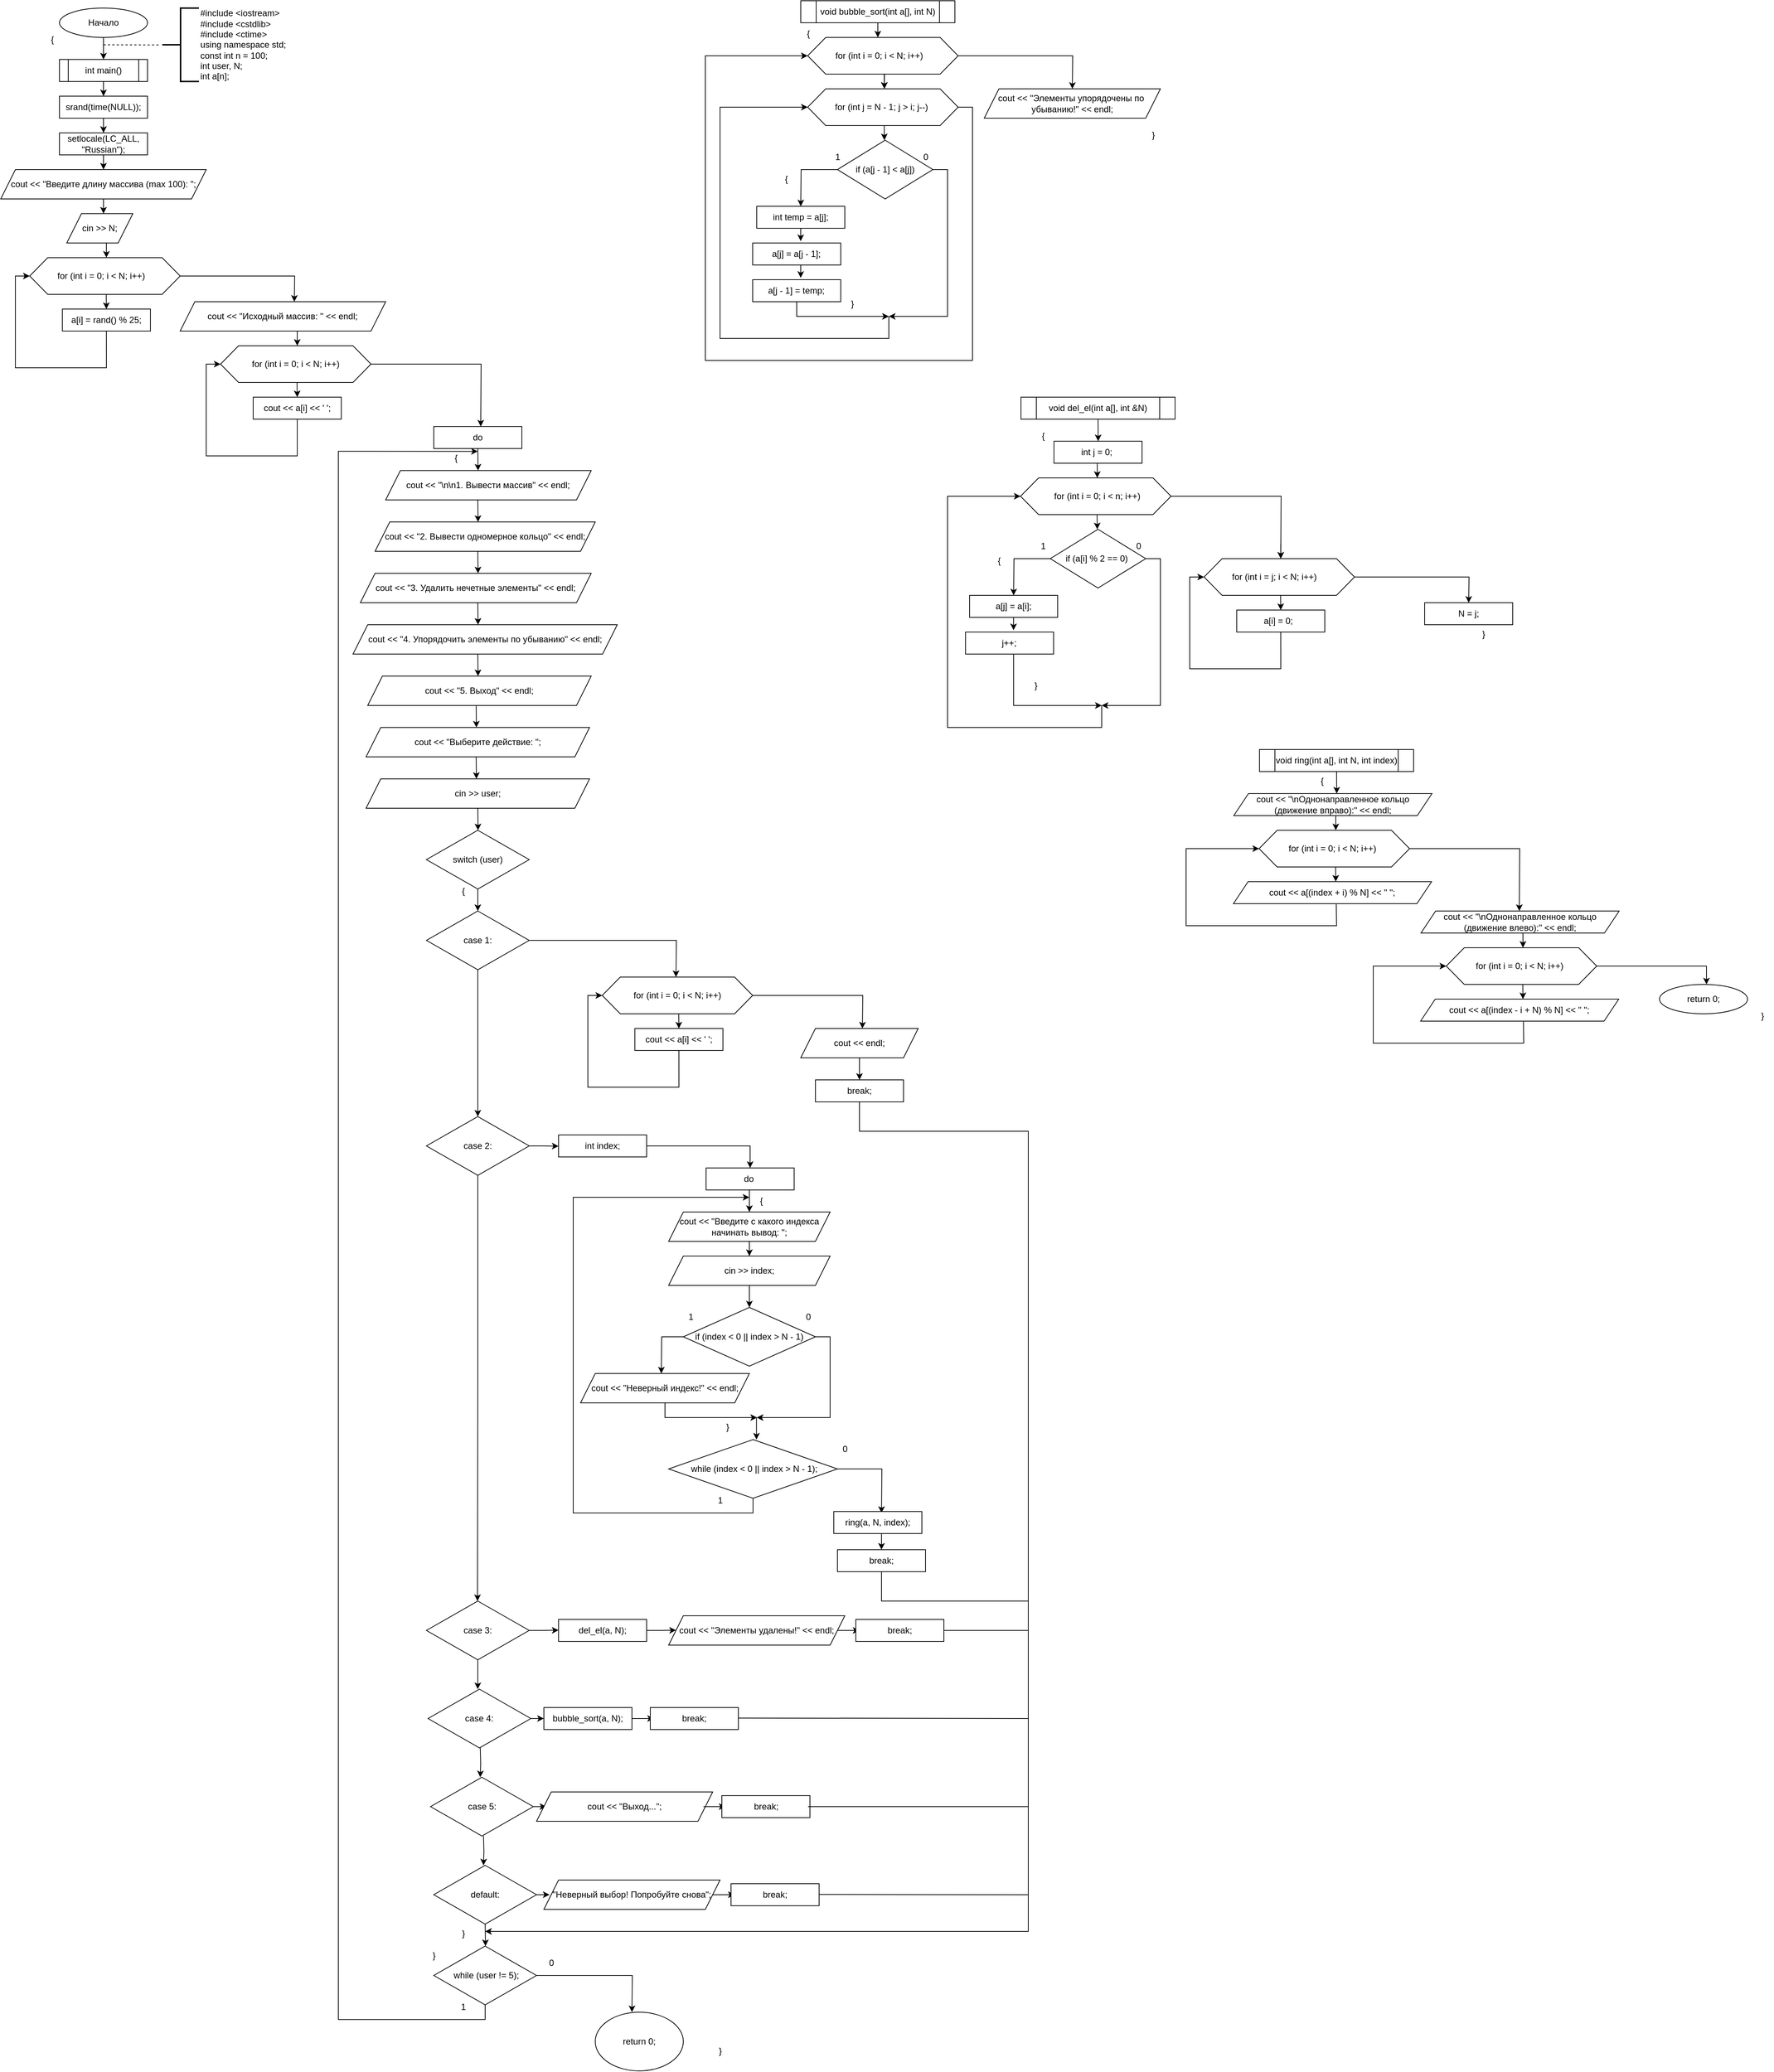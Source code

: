 <mxfile version="26.0.9">
  <diagram name="Страница — 1" id="UZ8XTnpLTkH9Dg526BjZ">
    <mxGraphModel dx="2390" dy="1393" grid="1" gridSize="10" guides="1" tooltips="1" connect="1" arrows="1" fold="1" page="1" pageScale="1" pageWidth="827" pageHeight="1169" math="0" shadow="0">
      <root>
        <mxCell id="0" />
        <mxCell id="1" parent="0" />
        <mxCell id="FIlBFSI00tIFWNVNL5qN-1" value="" style="edgeStyle=orthogonalEdgeStyle;rounded=0;orthogonalLoop=1;jettySize=auto;html=1;" parent="1" source="FIlBFSI00tIFWNVNL5qN-2" edge="1">
          <mxGeometry relative="1" as="geometry">
            <mxPoint x="360" y="140" as="targetPoint" />
          </mxGeometry>
        </mxCell>
        <mxCell id="FIlBFSI00tIFWNVNL5qN-2" value="Начало" style="ellipse;whiteSpace=wrap;html=1;" parent="1" vertex="1">
          <mxGeometry x="300" y="70" width="120" height="40" as="geometry" />
        </mxCell>
        <mxCell id="FIlBFSI00tIFWNVNL5qN-3" value="" style="edgeStyle=orthogonalEdgeStyle;rounded=0;orthogonalLoop=1;jettySize=auto;html=1;" parent="1" source="FIlBFSI00tIFWNVNL5qN-4" edge="1">
          <mxGeometry relative="1" as="geometry">
            <mxPoint x="360" y="190" as="targetPoint" />
          </mxGeometry>
        </mxCell>
        <mxCell id="FIlBFSI00tIFWNVNL5qN-4" value="int main()" style="shape=process;whiteSpace=wrap;html=1;backgroundOutline=1;" parent="1" vertex="1">
          <mxGeometry x="300" y="140" width="120" height="30" as="geometry" />
        </mxCell>
        <mxCell id="FIlBFSI00tIFWNVNL5qN-5" value="srand(time(NULL));" style="rounded=0;whiteSpace=wrap;html=1;" parent="1" vertex="1">
          <mxGeometry x="300" y="190" width="120" height="30" as="geometry" />
        </mxCell>
        <mxCell id="FIlBFSI00tIFWNVNL5qN-6" value="" style="edgeStyle=orthogonalEdgeStyle;rounded=0;orthogonalLoop=1;jettySize=auto;html=1;" parent="1" edge="1">
          <mxGeometry relative="1" as="geometry">
            <mxPoint x="360" y="220" as="sourcePoint" />
            <mxPoint x="360" y="240" as="targetPoint" />
          </mxGeometry>
        </mxCell>
        <mxCell id="FIlBFSI00tIFWNVNL5qN-7" value="setlocale(LC_ALL, &quot;Russian&quot;);" style="rounded=0;whiteSpace=wrap;html=1;" parent="1" vertex="1">
          <mxGeometry x="300" y="240" width="120" height="30" as="geometry" />
        </mxCell>
        <mxCell id="FIlBFSI00tIFWNVNL5qN-8" value="" style="edgeStyle=orthogonalEdgeStyle;rounded=0;orthogonalLoop=1;jettySize=auto;html=1;" parent="1" edge="1">
          <mxGeometry relative="1" as="geometry">
            <mxPoint x="360" y="270" as="sourcePoint" />
            <mxPoint x="360" y="290" as="targetPoint" />
          </mxGeometry>
        </mxCell>
        <mxCell id="FIlBFSI00tIFWNVNL5qN-9" value="&lt;div&gt;#include &amp;lt;iostream&amp;gt;&lt;/div&gt;&lt;div&gt;#include &amp;lt;cstdlib&amp;gt;&lt;/div&gt;&lt;div&gt;#include &amp;lt;ctime&amp;gt;&lt;/div&gt;&lt;div&gt;using namespace std;&lt;/div&gt;&lt;div&gt;&lt;div&gt;const int n = 100;&lt;/div&gt;&lt;div&gt;int user, N;&lt;br&gt;&lt;/div&gt;&lt;div&gt;int a[n];&lt;/div&gt;&lt;/div&gt;" style="strokeWidth=2;html=1;shape=mxgraph.flowchart.annotation_2;align=left;labelPosition=right;pointerEvents=1;" parent="1" vertex="1">
          <mxGeometry x="440" y="70" width="50" height="100" as="geometry" />
        </mxCell>
        <mxCell id="FIlBFSI00tIFWNVNL5qN-10" value="" style="endArrow=none;dashed=1;html=1;rounded=0;entryX=-0.04;entryY=0.503;entryDx=0;entryDy=0;entryPerimeter=0;" parent="1" target="FIlBFSI00tIFWNVNL5qN-9" edge="1">
          <mxGeometry width="50" height="50" relative="1" as="geometry">
            <mxPoint x="360" y="120" as="sourcePoint" />
            <mxPoint x="430" y="120" as="targetPoint" />
          </mxGeometry>
        </mxCell>
        <mxCell id="FIlBFSI00tIFWNVNL5qN-11" value="cout &amp;lt;&amp;lt; &quot;Введите длину массива (max 100): &quot;;" style="shape=parallelogram;perimeter=parallelogramPerimeter;whiteSpace=wrap;html=1;fixedSize=1;" parent="1" vertex="1">
          <mxGeometry x="220" y="290" width="280" height="40" as="geometry" />
        </mxCell>
        <mxCell id="FIlBFSI00tIFWNVNL5qN-12" value="" style="edgeStyle=orthogonalEdgeStyle;rounded=0;orthogonalLoop=1;jettySize=auto;html=1;" parent="1" edge="1">
          <mxGeometry relative="1" as="geometry">
            <mxPoint x="360" y="330" as="sourcePoint" />
            <mxPoint x="360" y="350" as="targetPoint" />
          </mxGeometry>
        </mxCell>
        <mxCell id="FIlBFSI00tIFWNVNL5qN-13" value="cin &amp;gt;&amp;gt; N;" style="shape=parallelogram;perimeter=parallelogramPerimeter;whiteSpace=wrap;html=1;fixedSize=1;" parent="1" vertex="1">
          <mxGeometry x="310" y="350" width="90" height="40" as="geometry" />
        </mxCell>
        <mxCell id="FIlBFSI00tIFWNVNL5qN-14" value="" style="edgeStyle=orthogonalEdgeStyle;rounded=0;orthogonalLoop=1;jettySize=auto;html=1;" parent="1" edge="1">
          <mxGeometry relative="1" as="geometry">
            <mxPoint x="363.971" y="390" as="sourcePoint" />
            <mxPoint x="363.971" y="410" as="targetPoint" />
          </mxGeometry>
        </mxCell>
        <mxCell id="FIlBFSI00tIFWNVNL5qN-15" style="edgeStyle=orthogonalEdgeStyle;rounded=0;orthogonalLoop=1;jettySize=auto;html=1;exitX=1;exitY=0.5;exitDx=0;exitDy=0;" parent="1" source="FIlBFSI00tIFWNVNL5qN-16" edge="1">
          <mxGeometry relative="1" as="geometry">
            <mxPoint x="620" y="470" as="targetPoint" />
          </mxGeometry>
        </mxCell>
        <mxCell id="FIlBFSI00tIFWNVNL5qN-16" value="" style="verticalLabelPosition=bottom;verticalAlign=top;html=1;shape=hexagon;perimeter=hexagonPerimeter2;arcSize=6;size=0.12;" parent="1" vertex="1">
          <mxGeometry x="259.471" y="410" width="205" height="50" as="geometry" />
        </mxCell>
        <mxCell id="FIlBFSI00tIFWNVNL5qN-17" value="" style="edgeStyle=orthogonalEdgeStyle;rounded=0;orthogonalLoop=1;jettySize=auto;html=1;" parent="1" edge="1">
          <mxGeometry relative="1" as="geometry">
            <mxPoint x="363.731" y="460" as="sourcePoint" />
            <mxPoint x="363.971" y="480" as="targetPoint" />
          </mxGeometry>
        </mxCell>
        <mxCell id="FIlBFSI00tIFWNVNL5qN-18" value="for (int i = 0; i &amp;lt; N; i++)" style="text;html=1;align=center;verticalAlign=middle;whiteSpace=wrap;rounded=0;" parent="1" vertex="1">
          <mxGeometry x="290" y="420" width="133.97" height="30" as="geometry" />
        </mxCell>
        <mxCell id="FIlBFSI00tIFWNVNL5qN-19" value="" style="edgeStyle=orthogonalEdgeStyle;rounded=0;orthogonalLoop=1;jettySize=auto;html=1;entryX=0;entryY=0.5;entryDx=0;entryDy=0;" parent="1" target="FIlBFSI00tIFWNVNL5qN-16" edge="1">
          <mxGeometry relative="1" as="geometry">
            <mxPoint x="363.971" y="510" as="sourcePoint" />
            <mxPoint x="243.971" y="480" as="targetPoint" />
            <Array as="points">
              <mxPoint x="363.971" y="560" />
              <mxPoint x="239.971" y="560" />
              <mxPoint x="239.971" y="435" />
            </Array>
          </mxGeometry>
        </mxCell>
        <mxCell id="FIlBFSI00tIFWNVNL5qN-20" value="a[i] = rand() % 25;" style="rounded=0;whiteSpace=wrap;html=1;" parent="1" vertex="1">
          <mxGeometry x="303.971" y="480" width="120" height="30" as="geometry" />
        </mxCell>
        <mxCell id="FIlBFSI00tIFWNVNL5qN-21" value="cout &amp;lt;&amp;lt; &quot;Исходный массив: &quot; &amp;lt;&amp;lt; endl;" style="shape=parallelogram;perimeter=parallelogramPerimeter;whiteSpace=wrap;html=1;fixedSize=1;" parent="1" vertex="1">
          <mxGeometry x="464.47" y="470" width="280" height="40" as="geometry" />
        </mxCell>
        <mxCell id="FIlBFSI00tIFWNVNL5qN-22" value="" style="edgeStyle=orthogonalEdgeStyle;rounded=0;orthogonalLoop=1;jettySize=auto;html=1;" parent="1" edge="1">
          <mxGeometry relative="1" as="geometry">
            <mxPoint x="623.971" y="510" as="sourcePoint" />
            <mxPoint x="623.971" y="530" as="targetPoint" />
          </mxGeometry>
        </mxCell>
        <mxCell id="FIlBFSI00tIFWNVNL5qN-23" style="edgeStyle=orthogonalEdgeStyle;rounded=0;orthogonalLoop=1;jettySize=auto;html=1;exitX=1;exitY=0.5;exitDx=0;exitDy=0;" parent="1" source="FIlBFSI00tIFWNVNL5qN-24" edge="1">
          <mxGeometry relative="1" as="geometry">
            <mxPoint x="873.971" y="640" as="targetPoint" />
          </mxGeometry>
        </mxCell>
        <mxCell id="FIlBFSI00tIFWNVNL5qN-24" value="" style="verticalLabelPosition=bottom;verticalAlign=top;html=1;shape=hexagon;perimeter=hexagonPerimeter2;arcSize=6;size=0.12;" parent="1" vertex="1">
          <mxGeometry x="519.471" y="530" width="205" height="50" as="geometry" />
        </mxCell>
        <mxCell id="FIlBFSI00tIFWNVNL5qN-25" value="" style="edgeStyle=orthogonalEdgeStyle;rounded=0;orthogonalLoop=1;jettySize=auto;html=1;" parent="1" edge="1">
          <mxGeometry relative="1" as="geometry">
            <mxPoint x="623.731" y="580" as="sourcePoint" />
            <mxPoint x="623.971" y="600" as="targetPoint" />
          </mxGeometry>
        </mxCell>
        <mxCell id="FIlBFSI00tIFWNVNL5qN-26" value="for (int i = 0; i &amp;lt; N; i++)" style="text;html=1;align=center;verticalAlign=middle;whiteSpace=wrap;rounded=0;" parent="1" vertex="1">
          <mxGeometry x="560" y="540" width="123.97" height="30" as="geometry" />
        </mxCell>
        <mxCell id="FIlBFSI00tIFWNVNL5qN-27" value="" style="edgeStyle=orthogonalEdgeStyle;rounded=0;orthogonalLoop=1;jettySize=auto;html=1;entryX=0;entryY=0.5;entryDx=0;entryDy=0;" parent="1" target="FIlBFSI00tIFWNVNL5qN-24" edge="1">
          <mxGeometry relative="1" as="geometry">
            <mxPoint x="623.971" y="630" as="sourcePoint" />
            <mxPoint x="503.971" y="600" as="targetPoint" />
            <Array as="points">
              <mxPoint x="623.971" y="680" />
              <mxPoint x="499.971" y="680" />
              <mxPoint x="499.971" y="555" />
            </Array>
          </mxGeometry>
        </mxCell>
        <mxCell id="FIlBFSI00tIFWNVNL5qN-28" value="cout &amp;lt;&amp;lt; a[i] &amp;lt;&amp;lt; &#39; &#39;;" style="rounded=0;whiteSpace=wrap;html=1;" parent="1" vertex="1">
          <mxGeometry x="563.971" y="600" width="120" height="30" as="geometry" />
        </mxCell>
        <mxCell id="FIlBFSI00tIFWNVNL5qN-30" style="edgeStyle=orthogonalEdgeStyle;rounded=0;orthogonalLoop=1;jettySize=auto;html=1;exitX=0.5;exitY=1;exitDx=0;exitDy=0;" parent="1" source="FIlBFSI00tIFWNVNL5qN-29" edge="1">
          <mxGeometry relative="1" as="geometry">
            <mxPoint x="870.31" y="700" as="targetPoint" />
          </mxGeometry>
        </mxCell>
        <mxCell id="FIlBFSI00tIFWNVNL5qN-29" value="do" style="rounded=0;whiteSpace=wrap;html=1;" parent="1" vertex="1">
          <mxGeometry x="810.001" y="640" width="120" height="30" as="geometry" />
        </mxCell>
        <mxCell id="FIlBFSI00tIFWNVNL5qN-31" value="cout &amp;lt;&amp;lt; &quot;\n\n1. Вывести массив&quot; &amp;lt;&amp;lt; endl;" style="shape=parallelogram;perimeter=parallelogramPerimeter;whiteSpace=wrap;html=1;fixedSize=1;" parent="1" vertex="1">
          <mxGeometry x="744.47" y="700" width="280" height="40" as="geometry" />
        </mxCell>
        <mxCell id="FIlBFSI00tIFWNVNL5qN-32" style="edgeStyle=orthogonalEdgeStyle;rounded=0;orthogonalLoop=1;jettySize=auto;html=1;exitX=0.5;exitY=1;exitDx=0;exitDy=0;" parent="1" edge="1">
          <mxGeometry relative="1" as="geometry">
            <mxPoint x="870.31" y="770" as="targetPoint" />
            <mxPoint x="870" y="740" as="sourcePoint" />
          </mxGeometry>
        </mxCell>
        <mxCell id="FIlBFSI00tIFWNVNL5qN-33" value="cout &amp;lt;&amp;lt; &quot;2. Вывести одномерное кольцо&quot; &amp;lt;&amp;lt; endl;" style="shape=parallelogram;perimeter=parallelogramPerimeter;whiteSpace=wrap;html=1;fixedSize=1;" parent="1" vertex="1">
          <mxGeometry x="730" y="770" width="300" height="40" as="geometry" />
        </mxCell>
        <mxCell id="FIlBFSI00tIFWNVNL5qN-34" style="edgeStyle=orthogonalEdgeStyle;rounded=0;orthogonalLoop=1;jettySize=auto;html=1;exitX=0.5;exitY=1;exitDx=0;exitDy=0;" parent="1" edge="1">
          <mxGeometry relative="1" as="geometry">
            <mxPoint x="870.31" y="840" as="targetPoint" />
            <mxPoint x="870" y="810" as="sourcePoint" />
          </mxGeometry>
        </mxCell>
        <mxCell id="FIlBFSI00tIFWNVNL5qN-35" value="cout &amp;lt;&amp;lt; &quot;3. Удалить нечетные элементы&quot; &amp;lt;&amp;lt; endl;" style="shape=parallelogram;perimeter=parallelogramPerimeter;whiteSpace=wrap;html=1;fixedSize=1;" parent="1" vertex="1">
          <mxGeometry x="710" y="840" width="314.47" height="40" as="geometry" />
        </mxCell>
        <mxCell id="FIlBFSI00tIFWNVNL5qN-36" style="edgeStyle=orthogonalEdgeStyle;rounded=0;orthogonalLoop=1;jettySize=auto;html=1;exitX=0.5;exitY=1;exitDx=0;exitDy=0;" parent="1" edge="1">
          <mxGeometry relative="1" as="geometry">
            <mxPoint x="870.31" y="910" as="targetPoint" />
            <mxPoint x="870" y="880" as="sourcePoint" />
          </mxGeometry>
        </mxCell>
        <mxCell id="FIlBFSI00tIFWNVNL5qN-37" value="cout &amp;lt;&amp;lt; &quot;4. Упорядочить элементы по убыванию&quot; &amp;lt;&amp;lt; endl;" style="shape=parallelogram;perimeter=parallelogramPerimeter;whiteSpace=wrap;html=1;fixedSize=1;" parent="1" vertex="1">
          <mxGeometry x="700" y="910" width="360" height="40" as="geometry" />
        </mxCell>
        <mxCell id="FIlBFSI00tIFWNVNL5qN-38" style="edgeStyle=orthogonalEdgeStyle;rounded=0;orthogonalLoop=1;jettySize=auto;html=1;exitX=0.5;exitY=1;exitDx=0;exitDy=0;" parent="1" edge="1">
          <mxGeometry relative="1" as="geometry">
            <mxPoint x="870.31" y="980" as="targetPoint" />
            <mxPoint x="870" y="950" as="sourcePoint" />
          </mxGeometry>
        </mxCell>
        <mxCell id="FIlBFSI00tIFWNVNL5qN-39" value="cout &amp;lt;&amp;lt; &quot;5. Выход&quot; &amp;lt;&amp;lt; endl;" style="shape=parallelogram;perimeter=parallelogramPerimeter;whiteSpace=wrap;html=1;fixedSize=1;" parent="1" vertex="1">
          <mxGeometry x="720" y="980" width="304.47" height="40" as="geometry" />
        </mxCell>
        <mxCell id="FIlBFSI00tIFWNVNL5qN-40" style="edgeStyle=orthogonalEdgeStyle;rounded=0;orthogonalLoop=1;jettySize=auto;html=1;exitX=0.5;exitY=1;exitDx=0;exitDy=0;" parent="1" edge="1">
          <mxGeometry relative="1" as="geometry">
            <mxPoint x="868.08" y="1050" as="targetPoint" />
            <mxPoint x="867.77" y="1020" as="sourcePoint" />
          </mxGeometry>
        </mxCell>
        <mxCell id="FIlBFSI00tIFWNVNL5qN-41" value="cout &amp;lt;&amp;lt; &quot;Выберите действие: &quot;;" style="shape=parallelogram;perimeter=parallelogramPerimeter;whiteSpace=wrap;html=1;fixedSize=1;" parent="1" vertex="1">
          <mxGeometry x="717.77" y="1050" width="304.47" height="40" as="geometry" />
        </mxCell>
        <mxCell id="FIlBFSI00tIFWNVNL5qN-42" style="edgeStyle=orthogonalEdgeStyle;rounded=0;orthogonalLoop=1;jettySize=auto;html=1;exitX=0.5;exitY=1;exitDx=0;exitDy=0;" parent="1" edge="1">
          <mxGeometry relative="1" as="geometry">
            <mxPoint x="868.08" y="1120" as="targetPoint" />
            <mxPoint x="867.77" y="1090" as="sourcePoint" />
          </mxGeometry>
        </mxCell>
        <mxCell id="FIlBFSI00tIFWNVNL5qN-44" style="edgeStyle=orthogonalEdgeStyle;rounded=0;orthogonalLoop=1;jettySize=auto;html=1;exitX=0.5;exitY=1;exitDx=0;exitDy=0;" parent="1" source="FIlBFSI00tIFWNVNL5qN-43" edge="1">
          <mxGeometry relative="1" as="geometry">
            <mxPoint x="870.31" y="1190.0" as="targetPoint" />
          </mxGeometry>
        </mxCell>
        <mxCell id="FIlBFSI00tIFWNVNL5qN-43" value="cin &amp;gt;&amp;gt; user;" style="shape=parallelogram;perimeter=parallelogramPerimeter;whiteSpace=wrap;html=1;fixedSize=1;" parent="1" vertex="1">
          <mxGeometry x="717.77" y="1120" width="304.47" height="40" as="geometry" />
        </mxCell>
        <mxCell id="FIlBFSI00tIFWNVNL5qN-47" style="edgeStyle=orthogonalEdgeStyle;rounded=0;orthogonalLoop=1;jettySize=auto;html=1;exitX=0.5;exitY=1;exitDx=0;exitDy=0;" parent="1" source="FIlBFSI00tIFWNVNL5qN-45" edge="1">
          <mxGeometry relative="1" as="geometry">
            <mxPoint x="870" y="1300" as="targetPoint" />
          </mxGeometry>
        </mxCell>
        <mxCell id="FIlBFSI00tIFWNVNL5qN-45" value="switch (user)" style="rhombus;whiteSpace=wrap;html=1;" parent="1" vertex="1">
          <mxGeometry x="800" y="1190" width="140" height="80" as="geometry" />
        </mxCell>
        <mxCell id="FIlBFSI00tIFWNVNL5qN-49" style="edgeStyle=orthogonalEdgeStyle;rounded=0;orthogonalLoop=1;jettySize=auto;html=1;exitX=1;exitY=0.5;exitDx=0;exitDy=0;" parent="1" source="FIlBFSI00tIFWNVNL5qN-48" edge="1">
          <mxGeometry relative="1" as="geometry">
            <mxPoint x="1140" y="1390.0" as="targetPoint" />
          </mxGeometry>
        </mxCell>
        <mxCell id="FIlBFSI00tIFWNVNL5qN-60" style="edgeStyle=orthogonalEdgeStyle;rounded=0;orthogonalLoop=1;jettySize=auto;html=1;exitX=0.5;exitY=1;exitDx=0;exitDy=0;" parent="1" source="FIlBFSI00tIFWNVNL5qN-48" edge="1">
          <mxGeometry relative="1" as="geometry">
            <mxPoint x="870" y="1580" as="targetPoint" />
          </mxGeometry>
        </mxCell>
        <mxCell id="FIlBFSI00tIFWNVNL5qN-48" value="case 1:" style="rhombus;whiteSpace=wrap;html=1;" parent="1" vertex="1">
          <mxGeometry x="800.01" y="1300" width="140" height="80" as="geometry" />
        </mxCell>
        <mxCell id="FIlBFSI00tIFWNVNL5qN-51" style="edgeStyle=orthogonalEdgeStyle;rounded=0;orthogonalLoop=1;jettySize=auto;html=1;exitX=1;exitY=0.5;exitDx=0;exitDy=0;" parent="1" source="FIlBFSI00tIFWNVNL5qN-52" edge="1">
          <mxGeometry relative="1" as="geometry">
            <mxPoint x="1394" y="1460" as="targetPoint" />
          </mxGeometry>
        </mxCell>
        <mxCell id="FIlBFSI00tIFWNVNL5qN-52" value="" style="verticalLabelPosition=bottom;verticalAlign=top;html=1;shape=hexagon;perimeter=hexagonPerimeter2;arcSize=6;size=0.12;" parent="1" vertex="1">
          <mxGeometry x="1039.471" y="1390" width="205" height="50" as="geometry" />
        </mxCell>
        <mxCell id="FIlBFSI00tIFWNVNL5qN-53" value="" style="edgeStyle=orthogonalEdgeStyle;rounded=0;orthogonalLoop=1;jettySize=auto;html=1;" parent="1" edge="1">
          <mxGeometry relative="1" as="geometry">
            <mxPoint x="1143.731" y="1440" as="sourcePoint" />
            <mxPoint x="1143.971" y="1460" as="targetPoint" />
          </mxGeometry>
        </mxCell>
        <mxCell id="FIlBFSI00tIFWNVNL5qN-54" value="for (int i = 0; i &amp;lt; N; i++)" style="text;html=1;align=center;verticalAlign=middle;whiteSpace=wrap;rounded=0;" parent="1" vertex="1">
          <mxGeometry x="1080" y="1400" width="123.97" height="30" as="geometry" />
        </mxCell>
        <mxCell id="FIlBFSI00tIFWNVNL5qN-55" value="" style="edgeStyle=orthogonalEdgeStyle;rounded=0;orthogonalLoop=1;jettySize=auto;html=1;entryX=0;entryY=0.5;entryDx=0;entryDy=0;" parent="1" target="FIlBFSI00tIFWNVNL5qN-52" edge="1">
          <mxGeometry relative="1" as="geometry">
            <mxPoint x="1143.971" y="1490" as="sourcePoint" />
            <mxPoint x="1023.971" y="1460" as="targetPoint" />
            <Array as="points">
              <mxPoint x="1143.971" y="1540" />
              <mxPoint x="1019.971" y="1540" />
              <mxPoint x="1019.971" y="1415" />
            </Array>
          </mxGeometry>
        </mxCell>
        <mxCell id="FIlBFSI00tIFWNVNL5qN-56" value="cout &amp;lt;&amp;lt; a[i] &amp;lt;&amp;lt; &#39; &#39;;" style="rounded=0;whiteSpace=wrap;html=1;" parent="1" vertex="1">
          <mxGeometry x="1083.971" y="1460" width="120" height="30" as="geometry" />
        </mxCell>
        <mxCell id="FIlBFSI00tIFWNVNL5qN-58" style="edgeStyle=orthogonalEdgeStyle;rounded=0;orthogonalLoop=1;jettySize=auto;html=1;exitX=0.5;exitY=1;exitDx=0;exitDy=0;" parent="1" source="FIlBFSI00tIFWNVNL5qN-57" edge="1">
          <mxGeometry relative="1" as="geometry">
            <mxPoint x="1390" y="1530" as="targetPoint" />
          </mxGeometry>
        </mxCell>
        <mxCell id="FIlBFSI00tIFWNVNL5qN-57" value="cout &amp;lt;&amp;lt; endl;" style="shape=parallelogram;perimeter=parallelogramPerimeter;whiteSpace=wrap;html=1;fixedSize=1;" parent="1" vertex="1">
          <mxGeometry x="1310" y="1460" width="160" height="40" as="geometry" />
        </mxCell>
        <mxCell id="JD58qE1EzqoFA1zXobhS-1" style="edgeStyle=orthogonalEdgeStyle;rounded=0;orthogonalLoop=1;jettySize=auto;html=1;exitX=0.5;exitY=1;exitDx=0;exitDy=0;" edge="1" parent="1" source="FIlBFSI00tIFWNVNL5qN-59">
          <mxGeometry relative="1" as="geometry">
            <mxPoint x="880" y="2690" as="targetPoint" />
            <Array as="points">
              <mxPoint x="1390" y="1600" />
              <mxPoint x="1620" y="1600" />
              <mxPoint x="1620" y="2690" />
            </Array>
          </mxGeometry>
        </mxCell>
        <mxCell id="FIlBFSI00tIFWNVNL5qN-59" value="break;" style="rounded=0;whiteSpace=wrap;html=1;" parent="1" vertex="1">
          <mxGeometry x="1330.001" y="1530" width="120" height="30" as="geometry" />
        </mxCell>
        <mxCell id="FIlBFSI00tIFWNVNL5qN-62" style="edgeStyle=orthogonalEdgeStyle;rounded=0;orthogonalLoop=1;jettySize=auto;html=1;exitX=1;exitY=0.5;exitDx=0;exitDy=0;" parent="1" source="FIlBFSI00tIFWNVNL5qN-61" edge="1">
          <mxGeometry relative="1" as="geometry">
            <mxPoint x="980" y="1620.333" as="targetPoint" />
          </mxGeometry>
        </mxCell>
        <mxCell id="FIlBFSI00tIFWNVNL5qN-92" style="edgeStyle=orthogonalEdgeStyle;rounded=0;orthogonalLoop=1;jettySize=auto;html=1;exitX=0.5;exitY=1;exitDx=0;exitDy=0;" parent="1" source="FIlBFSI00tIFWNVNL5qN-61" edge="1">
          <mxGeometry relative="1" as="geometry">
            <mxPoint x="869.571" y="2240" as="targetPoint" />
          </mxGeometry>
        </mxCell>
        <mxCell id="FIlBFSI00tIFWNVNL5qN-61" value="case 2:" style="rhombus;whiteSpace=wrap;html=1;" parent="1" vertex="1">
          <mxGeometry x="800" y="1580" width="140" height="80" as="geometry" />
        </mxCell>
        <mxCell id="FIlBFSI00tIFWNVNL5qN-66" style="edgeStyle=orthogonalEdgeStyle;rounded=0;orthogonalLoop=1;jettySize=auto;html=1;exitX=1;exitY=0.5;exitDx=0;exitDy=0;entryX=0.5;entryY=0;entryDx=0;entryDy=0;" parent="1" source="FIlBFSI00tIFWNVNL5qN-63" target="FIlBFSI00tIFWNVNL5qN-67" edge="1">
          <mxGeometry relative="1" as="geometry">
            <mxPoint x="1240" y="1640" as="targetPoint" />
          </mxGeometry>
        </mxCell>
        <mxCell id="FIlBFSI00tIFWNVNL5qN-63" value="int index;" style="rounded=0;whiteSpace=wrap;html=1;" parent="1" vertex="1">
          <mxGeometry x="980.001" y="1605" width="120" height="30" as="geometry" />
        </mxCell>
        <mxCell id="FIlBFSI00tIFWNVNL5qN-70" style="edgeStyle=orthogonalEdgeStyle;rounded=0;orthogonalLoop=1;jettySize=auto;html=1;exitX=0.5;exitY=1;exitDx=0;exitDy=0;entryX=0.5;entryY=0;entryDx=0;entryDy=0;" parent="1" source="FIlBFSI00tIFWNVNL5qN-67" target="FIlBFSI00tIFWNVNL5qN-69" edge="1">
          <mxGeometry relative="1" as="geometry" />
        </mxCell>
        <mxCell id="FIlBFSI00tIFWNVNL5qN-67" value="do&amp;nbsp;" style="rounded=0;whiteSpace=wrap;html=1;" parent="1" vertex="1">
          <mxGeometry x="1181.001" y="1650" width="120" height="30" as="geometry" />
        </mxCell>
        <mxCell id="FIlBFSI00tIFWNVNL5qN-71" style="edgeStyle=orthogonalEdgeStyle;rounded=0;orthogonalLoop=1;jettySize=auto;html=1;exitX=0.5;exitY=1;exitDx=0;exitDy=0;" parent="1" source="FIlBFSI00tIFWNVNL5qN-69" edge="1">
          <mxGeometry relative="1" as="geometry">
            <mxPoint x="1240" y="1770" as="targetPoint" />
          </mxGeometry>
        </mxCell>
        <mxCell id="FIlBFSI00tIFWNVNL5qN-69" value="cout &amp;lt;&amp;lt; &quot;Введите с какого индекса начинать вывод: &quot;;" style="shape=parallelogram;perimeter=parallelogramPerimeter;whiteSpace=wrap;html=1;fixedSize=1;" parent="1" vertex="1">
          <mxGeometry x="1130" y="1710" width="220" height="40" as="geometry" />
        </mxCell>
        <mxCell id="FIlBFSI00tIFWNVNL5qN-74" style="edgeStyle=orthogonalEdgeStyle;rounded=0;orthogonalLoop=1;jettySize=auto;html=1;exitX=0.5;exitY=1;exitDx=0;exitDy=0;" parent="1" source="FIlBFSI00tIFWNVNL5qN-72" target="FIlBFSI00tIFWNVNL5qN-73" edge="1">
          <mxGeometry relative="1" as="geometry" />
        </mxCell>
        <mxCell id="FIlBFSI00tIFWNVNL5qN-72" value="cin &amp;gt;&amp;gt; index;" style="shape=parallelogram;perimeter=parallelogramPerimeter;whiteSpace=wrap;html=1;fixedSize=1;" parent="1" vertex="1">
          <mxGeometry x="1130" y="1770" width="220" height="40" as="geometry" />
        </mxCell>
        <mxCell id="FIlBFSI00tIFWNVNL5qN-75" style="edgeStyle=orthogonalEdgeStyle;rounded=0;orthogonalLoop=1;jettySize=auto;html=1;exitX=0;exitY=0.5;exitDx=0;exitDy=0;" parent="1" source="FIlBFSI00tIFWNVNL5qN-73" edge="1">
          <mxGeometry relative="1" as="geometry">
            <mxPoint x="1120" y="1930" as="targetPoint" />
          </mxGeometry>
        </mxCell>
        <mxCell id="FIlBFSI00tIFWNVNL5qN-78" style="edgeStyle=orthogonalEdgeStyle;rounded=0;orthogonalLoop=1;jettySize=auto;html=1;exitX=1;exitY=0.5;exitDx=0;exitDy=0;" parent="1" source="FIlBFSI00tIFWNVNL5qN-73" edge="1">
          <mxGeometry relative="1" as="geometry">
            <mxPoint x="1250" y="1990" as="targetPoint" />
            <Array as="points">
              <mxPoint x="1350" y="1880" />
              <mxPoint x="1350" y="1990" />
            </Array>
          </mxGeometry>
        </mxCell>
        <mxCell id="FIlBFSI00tIFWNVNL5qN-73" value="if (index &amp;lt; 0 || index &amp;gt; N - 1)" style="rhombus;whiteSpace=wrap;html=1;" parent="1" vertex="1">
          <mxGeometry x="1150" y="1840" width="180" height="80" as="geometry" />
        </mxCell>
        <mxCell id="FIlBFSI00tIFWNVNL5qN-79" style="edgeStyle=orthogonalEdgeStyle;rounded=0;orthogonalLoop=1;jettySize=auto;html=1;exitX=0.5;exitY=1;exitDx=0;exitDy=0;" parent="1" source="FIlBFSI00tIFWNVNL5qN-76" edge="1">
          <mxGeometry relative="1" as="geometry">
            <mxPoint x="1250" y="1990" as="targetPoint" />
          </mxGeometry>
        </mxCell>
        <mxCell id="FIlBFSI00tIFWNVNL5qN-76" value="cout &amp;lt;&amp;lt; &quot;Неверный индекс!&quot; &amp;lt;&amp;lt; endl;" style="shape=parallelogram;perimeter=parallelogramPerimeter;whiteSpace=wrap;html=1;fixedSize=1;" parent="1" vertex="1">
          <mxGeometry x="1010" y="1930" width="230" height="40" as="geometry" />
        </mxCell>
        <mxCell id="FIlBFSI00tIFWNVNL5qN-80" value="1" style="text;html=1;align=center;verticalAlign=middle;resizable=0;points=[];autosize=1;strokeColor=none;fillColor=none;" parent="1" vertex="1">
          <mxGeometry x="1145" y="1838" width="30" height="30" as="geometry" />
        </mxCell>
        <mxCell id="FIlBFSI00tIFWNVNL5qN-81" value="0" style="text;html=1;align=center;verticalAlign=middle;resizable=0;points=[];autosize=1;strokeColor=none;fillColor=none;" parent="1" vertex="1">
          <mxGeometry x="1305" y="1838" width="30" height="30" as="geometry" />
        </mxCell>
        <mxCell id="FIlBFSI00tIFWNVNL5qN-84" style="edgeStyle=orthogonalEdgeStyle;rounded=0;orthogonalLoop=1;jettySize=auto;html=1;exitX=0.5;exitY=1;exitDx=0;exitDy=0;" parent="1" source="FIlBFSI00tIFWNVNL5qN-82" edge="1">
          <mxGeometry relative="1" as="geometry">
            <mxPoint x="1240" y="1690" as="targetPoint" />
            <Array as="points">
              <mxPoint x="1245" y="2120" />
              <mxPoint x="1000" y="2120" />
              <mxPoint x="1000" y="1690" />
            </Array>
          </mxGeometry>
        </mxCell>
        <mxCell id="FIlBFSI00tIFWNVNL5qN-88" style="edgeStyle=orthogonalEdgeStyle;rounded=0;orthogonalLoop=1;jettySize=auto;html=1;exitX=1;exitY=0.5;exitDx=0;exitDy=0;" parent="1" source="FIlBFSI00tIFWNVNL5qN-82" edge="1">
          <mxGeometry relative="1" as="geometry">
            <mxPoint x="1420" y="2120" as="targetPoint" />
          </mxGeometry>
        </mxCell>
        <mxCell id="FIlBFSI00tIFWNVNL5qN-82" value="&amp;nbsp;while (index &amp;lt; 0 || index &amp;gt; N - 1);" style="rhombus;whiteSpace=wrap;html=1;" parent="1" vertex="1">
          <mxGeometry x="1130" y="2020" width="230" height="80" as="geometry" />
        </mxCell>
        <mxCell id="FIlBFSI00tIFWNVNL5qN-83" style="edgeStyle=orthogonalEdgeStyle;rounded=0;orthogonalLoop=1;jettySize=auto;html=1;exitX=0.5;exitY=1;exitDx=0;exitDy=0;" parent="1" edge="1">
          <mxGeometry relative="1" as="geometry">
            <mxPoint x="1249.66" y="1990" as="sourcePoint" />
            <mxPoint x="1249.66" y="2020" as="targetPoint" />
          </mxGeometry>
        </mxCell>
        <mxCell id="FIlBFSI00tIFWNVNL5qN-85" value="1" style="text;html=1;align=center;verticalAlign=middle;resizable=0;points=[];autosize=1;strokeColor=none;fillColor=none;" parent="1" vertex="1">
          <mxGeometry x="1185" y="2088" width="30" height="30" as="geometry" />
        </mxCell>
        <mxCell id="FIlBFSI00tIFWNVNL5qN-87" value="0" style="text;html=1;align=center;verticalAlign=middle;resizable=0;points=[];autosize=1;strokeColor=none;fillColor=none;" parent="1" vertex="1">
          <mxGeometry x="1355" y="2018" width="30" height="30" as="geometry" />
        </mxCell>
        <mxCell id="FIlBFSI00tIFWNVNL5qN-91" style="edgeStyle=orthogonalEdgeStyle;rounded=0;orthogonalLoop=1;jettySize=auto;html=1;exitX=0.5;exitY=1;exitDx=0;exitDy=0;entryX=0.5;entryY=0;entryDx=0;entryDy=0;" parent="1" source="FIlBFSI00tIFWNVNL5qN-89" target="FIlBFSI00tIFWNVNL5qN-90" edge="1">
          <mxGeometry relative="1" as="geometry" />
        </mxCell>
        <mxCell id="FIlBFSI00tIFWNVNL5qN-89" value="ring(a, N, index);" style="rounded=0;whiteSpace=wrap;html=1;" parent="1" vertex="1">
          <mxGeometry x="1355.001" y="2118" width="120" height="30" as="geometry" />
        </mxCell>
        <mxCell id="FIlBFSI00tIFWNVNL5qN-90" value="break;" style="rounded=0;whiteSpace=wrap;html=1;" parent="1" vertex="1">
          <mxGeometry x="1360.001" y="2170" width="120" height="30" as="geometry" />
        </mxCell>
        <mxCell id="FIlBFSI00tIFWNVNL5qN-94" style="edgeStyle=orthogonalEdgeStyle;rounded=0;orthogonalLoop=1;jettySize=auto;html=1;exitX=1;exitY=0.5;exitDx=0;exitDy=0;" parent="1" source="FIlBFSI00tIFWNVNL5qN-93" edge="1">
          <mxGeometry relative="1" as="geometry">
            <mxPoint x="980" y="2279.667" as="targetPoint" />
          </mxGeometry>
        </mxCell>
        <mxCell id="FIlBFSI00tIFWNVNL5qN-100" style="edgeStyle=orthogonalEdgeStyle;rounded=0;orthogonalLoop=1;jettySize=auto;html=1;exitX=0.5;exitY=1;exitDx=0;exitDy=0;" parent="1" source="FIlBFSI00tIFWNVNL5qN-93" edge="1">
          <mxGeometry relative="1" as="geometry">
            <mxPoint x="869.947" y="2360" as="targetPoint" />
          </mxGeometry>
        </mxCell>
        <mxCell id="FIlBFSI00tIFWNVNL5qN-93" value="case 3:" style="rhombus;whiteSpace=wrap;html=1;" parent="1" vertex="1">
          <mxGeometry x="800" y="2240" width="140" height="80" as="geometry" />
        </mxCell>
        <mxCell id="FIlBFSI00tIFWNVNL5qN-96" style="edgeStyle=orthogonalEdgeStyle;rounded=0;orthogonalLoop=1;jettySize=auto;html=1;exitX=1;exitY=0.5;exitDx=0;exitDy=0;" parent="1" source="FIlBFSI00tIFWNVNL5qN-95" edge="1">
          <mxGeometry relative="1" as="geometry">
            <mxPoint x="1140" y="2279.667" as="targetPoint" />
          </mxGeometry>
        </mxCell>
        <mxCell id="FIlBFSI00tIFWNVNL5qN-95" value="del_el(a, N);" style="rounded=0;whiteSpace=wrap;html=1;" parent="1" vertex="1">
          <mxGeometry x="980.001" y="2265" width="120" height="30" as="geometry" />
        </mxCell>
        <mxCell id="FIlBFSI00tIFWNVNL5qN-98" style="edgeStyle=orthogonalEdgeStyle;rounded=0;orthogonalLoop=1;jettySize=auto;html=1;exitX=1;exitY=0.5;exitDx=0;exitDy=0;" parent="1" source="FIlBFSI00tIFWNVNL5qN-97" edge="1">
          <mxGeometry relative="1" as="geometry">
            <mxPoint x="1390" y="2279.667" as="targetPoint" />
          </mxGeometry>
        </mxCell>
        <mxCell id="FIlBFSI00tIFWNVNL5qN-97" value="cout &amp;lt;&amp;lt; &quot;Элементы удалены!&quot; &amp;lt;&amp;lt; endl;" style="shape=parallelogram;perimeter=parallelogramPerimeter;whiteSpace=wrap;html=1;fixedSize=1;" parent="1" vertex="1">
          <mxGeometry x="1130" y="2260" width="240" height="40" as="geometry" />
        </mxCell>
        <mxCell id="FIlBFSI00tIFWNVNL5qN-99" value="break;" style="rounded=0;whiteSpace=wrap;html=1;" parent="1" vertex="1">
          <mxGeometry x="1385.001" y="2265" width="120" height="30" as="geometry" />
        </mxCell>
        <mxCell id="FIlBFSI00tIFWNVNL5qN-103" style="edgeStyle=orthogonalEdgeStyle;rounded=0;orthogonalLoop=1;jettySize=auto;html=1;exitX=1;exitY=0.5;exitDx=0;exitDy=0;" parent="1" source="FIlBFSI00tIFWNVNL5qN-101" edge="1">
          <mxGeometry relative="1" as="geometry">
            <mxPoint x="960" y="2399.957" as="targetPoint" />
          </mxGeometry>
        </mxCell>
        <mxCell id="FIlBFSI00tIFWNVNL5qN-101" value="case 4:" style="rhombus;whiteSpace=wrap;html=1;" parent="1" vertex="1">
          <mxGeometry x="802.24" y="2360" width="140" height="80" as="geometry" />
        </mxCell>
        <mxCell id="FIlBFSI00tIFWNVNL5qN-105" value="bubble_sort(a, N);" style="rounded=0;whiteSpace=wrap;html=1;" parent="1" vertex="1">
          <mxGeometry x="960.001" y="2385" width="120" height="30" as="geometry" />
        </mxCell>
        <mxCell id="FIlBFSI00tIFWNVNL5qN-106" style="edgeStyle=orthogonalEdgeStyle;rounded=0;orthogonalLoop=1;jettySize=auto;html=1;exitX=1;exitY=0.5;exitDx=0;exitDy=0;" parent="1" edge="1">
          <mxGeometry relative="1" as="geometry">
            <mxPoint x="1110" y="2399.667" as="targetPoint" />
            <mxPoint x="1080" y="2400" as="sourcePoint" />
          </mxGeometry>
        </mxCell>
        <mxCell id="FIlBFSI00tIFWNVNL5qN-107" value="break;" style="rounded=0;whiteSpace=wrap;html=1;" parent="1" vertex="1">
          <mxGeometry x="1105.001" y="2385" width="120" height="30" as="geometry" />
        </mxCell>
        <mxCell id="FIlBFSI00tIFWNVNL5qN-108" style="edgeStyle=orthogonalEdgeStyle;rounded=0;orthogonalLoop=1;jettySize=auto;html=1;exitX=0.5;exitY=1;exitDx=0;exitDy=0;" parent="1" edge="1">
          <mxGeometry relative="1" as="geometry">
            <mxPoint x="873.297" y="2480" as="targetPoint" />
            <mxPoint x="873.35" y="2440" as="sourcePoint" />
          </mxGeometry>
        </mxCell>
        <mxCell id="FIlBFSI00tIFWNVNL5qN-109" style="edgeStyle=orthogonalEdgeStyle;rounded=0;orthogonalLoop=1;jettySize=auto;html=1;exitX=1;exitY=0.5;exitDx=0;exitDy=0;" parent="1" source="FIlBFSI00tIFWNVNL5qN-110" edge="1">
          <mxGeometry relative="1" as="geometry">
            <mxPoint x="963.35" y="2519.957" as="targetPoint" />
          </mxGeometry>
        </mxCell>
        <mxCell id="FIlBFSI00tIFWNVNL5qN-110" value="case 5:" style="rhombus;whiteSpace=wrap;html=1;" parent="1" vertex="1">
          <mxGeometry x="805.59" y="2480" width="140" height="80" as="geometry" />
        </mxCell>
        <mxCell id="FIlBFSI00tIFWNVNL5qN-111" value="cout &amp;lt;&amp;lt; &quot;Выход...&quot;;" style="shape=parallelogram;perimeter=parallelogramPerimeter;whiteSpace=wrap;html=1;fixedSize=1;" parent="1" vertex="1">
          <mxGeometry x="950" y="2500" width="240" height="40" as="geometry" />
        </mxCell>
        <mxCell id="FIlBFSI00tIFWNVNL5qN-112" style="edgeStyle=orthogonalEdgeStyle;rounded=0;orthogonalLoop=1;jettySize=auto;html=1;exitX=1;exitY=0.5;exitDx=0;exitDy=0;" parent="1" edge="1">
          <mxGeometry relative="1" as="geometry">
            <mxPoint x="1207.5" y="2519.667" as="targetPoint" />
            <mxPoint x="1177.5" y="2520" as="sourcePoint" />
          </mxGeometry>
        </mxCell>
        <mxCell id="FIlBFSI00tIFWNVNL5qN-113" value="break;" style="rounded=0;whiteSpace=wrap;html=1;" parent="1" vertex="1">
          <mxGeometry x="1202.501" y="2505" width="120" height="30" as="geometry" />
        </mxCell>
        <mxCell id="FIlBFSI00tIFWNVNL5qN-114" style="edgeStyle=orthogonalEdgeStyle;rounded=0;orthogonalLoop=1;jettySize=auto;html=1;exitX=0.5;exitY=1;exitDx=0;exitDy=0;" parent="1" edge="1">
          <mxGeometry relative="1" as="geometry">
            <mxPoint x="877.707" y="2600" as="targetPoint" />
            <mxPoint x="877.76" y="2560" as="sourcePoint" />
          </mxGeometry>
        </mxCell>
        <mxCell id="FIlBFSI00tIFWNVNL5qN-115" style="edgeStyle=orthogonalEdgeStyle;rounded=0;orthogonalLoop=1;jettySize=auto;html=1;exitX=1;exitY=0.5;exitDx=0;exitDy=0;" parent="1" source="FIlBFSI00tIFWNVNL5qN-116" edge="1">
          <mxGeometry relative="1" as="geometry">
            <mxPoint x="967.76" y="2639.957" as="targetPoint" />
          </mxGeometry>
        </mxCell>
        <mxCell id="FIlBFSI00tIFWNVNL5qN-121" style="edgeStyle=orthogonalEdgeStyle;rounded=0;orthogonalLoop=1;jettySize=auto;html=1;exitX=0.5;exitY=1;exitDx=0;exitDy=0;" parent="1" source="FIlBFSI00tIFWNVNL5qN-116" edge="1">
          <mxGeometry relative="1" as="geometry">
            <mxPoint x="880.474" y="2710" as="targetPoint" />
          </mxGeometry>
        </mxCell>
        <mxCell id="FIlBFSI00tIFWNVNL5qN-116" value="default:" style="rhombus;whiteSpace=wrap;html=1;" parent="1" vertex="1">
          <mxGeometry x="810" y="2600" width="140" height="80" as="geometry" />
        </mxCell>
        <mxCell id="FIlBFSI00tIFWNVNL5qN-117" value="&quot;Неверный выбор! Попробуйте снова&quot;;" style="shape=parallelogram;perimeter=parallelogramPerimeter;whiteSpace=wrap;html=1;fixedSize=1;" parent="1" vertex="1">
          <mxGeometry x="960" y="2620" width="240" height="40" as="geometry" />
        </mxCell>
        <mxCell id="FIlBFSI00tIFWNVNL5qN-118" style="edgeStyle=orthogonalEdgeStyle;rounded=0;orthogonalLoop=1;jettySize=auto;html=1;exitX=1;exitY=0.5;exitDx=0;exitDy=0;" parent="1" edge="1">
          <mxGeometry relative="1" as="geometry">
            <mxPoint x="1220" y="2639.667" as="targetPoint" />
            <mxPoint x="1190" y="2640" as="sourcePoint" />
          </mxGeometry>
        </mxCell>
        <mxCell id="FIlBFSI00tIFWNVNL5qN-119" value="break;" style="rounded=0;whiteSpace=wrap;html=1;" parent="1" vertex="1">
          <mxGeometry x="1215.001" y="2625" width="120" height="30" as="geometry" />
        </mxCell>
        <mxCell id="FIlBFSI00tIFWNVNL5qN-123" style="edgeStyle=orthogonalEdgeStyle;rounded=0;orthogonalLoop=1;jettySize=auto;html=1;exitX=0.5;exitY=1;exitDx=0;exitDy=0;" parent="1" source="FIlBFSI00tIFWNVNL5qN-122" edge="1">
          <mxGeometry relative="1" as="geometry">
            <mxPoint x="870" y="673.846" as="targetPoint" />
            <Array as="points">
              <mxPoint x="880" y="2810" />
              <mxPoint x="680" y="2810" />
              <mxPoint x="680" y="674" />
            </Array>
          </mxGeometry>
        </mxCell>
        <mxCell id="FIlBFSI00tIFWNVNL5qN-124" style="edgeStyle=orthogonalEdgeStyle;rounded=0;orthogonalLoop=1;jettySize=auto;html=1;exitX=1;exitY=0.5;exitDx=0;exitDy=0;" parent="1" source="FIlBFSI00tIFWNVNL5qN-122" edge="1">
          <mxGeometry relative="1" as="geometry">
            <mxPoint x="1080" y="2800" as="targetPoint" />
          </mxGeometry>
        </mxCell>
        <mxCell id="FIlBFSI00tIFWNVNL5qN-122" value="&amp;nbsp;while (user != 5);" style="rhombus;whiteSpace=wrap;html=1;" parent="1" vertex="1">
          <mxGeometry x="810" y="2710" width="140" height="80" as="geometry" />
        </mxCell>
        <mxCell id="FIlBFSI00tIFWNVNL5qN-125" value="return 0;" style="ellipse;whiteSpace=wrap;html=1;" parent="1" vertex="1">
          <mxGeometry x="1030" y="2800" width="120" height="80" as="geometry" />
        </mxCell>
        <mxCell id="FIlBFSI00tIFWNVNL5qN-126" value="1" style="text;html=1;align=center;verticalAlign=middle;resizable=0;points=[];autosize=1;strokeColor=none;fillColor=none;" parent="1" vertex="1">
          <mxGeometry x="835" y="2778" width="30" height="30" as="geometry" />
        </mxCell>
        <mxCell id="FIlBFSI00tIFWNVNL5qN-127" value="0" style="text;html=1;align=center;verticalAlign=middle;resizable=0;points=[];autosize=1;strokeColor=none;fillColor=none;" parent="1" vertex="1">
          <mxGeometry x="955" y="2718" width="30" height="30" as="geometry" />
        </mxCell>
        <mxCell id="FIlBFSI00tIFWNVNL5qN-129" style="edgeStyle=orthogonalEdgeStyle;rounded=0;orthogonalLoop=1;jettySize=auto;html=1;exitX=0.5;exitY=1;exitDx=0;exitDy=0;" parent="1" source="FIlBFSI00tIFWNVNL5qN-128" edge="1">
          <mxGeometry relative="1" as="geometry">
            <mxPoint x="1415" y="110" as="targetPoint" />
          </mxGeometry>
        </mxCell>
        <mxCell id="FIlBFSI00tIFWNVNL5qN-128" value="void bubble_sort(int a[], int N)" style="shape=process;whiteSpace=wrap;html=1;backgroundOutline=1;" parent="1" vertex="1">
          <mxGeometry x="1310" y="60" width="210" height="30" as="geometry" />
        </mxCell>
        <mxCell id="FIlBFSI00tIFWNVNL5qN-153" style="edgeStyle=orthogonalEdgeStyle;rounded=0;orthogonalLoop=1;jettySize=auto;html=1;exitX=1;exitY=0.5;exitDx=0;exitDy=0;" parent="1" source="FIlBFSI00tIFWNVNL5qN-130" edge="1">
          <mxGeometry relative="1" as="geometry">
            <mxPoint x="1680" y="180" as="targetPoint" />
          </mxGeometry>
        </mxCell>
        <mxCell id="FIlBFSI00tIFWNVNL5qN-130" value="" style="verticalLabelPosition=bottom;verticalAlign=top;html=1;shape=hexagon;perimeter=hexagonPerimeter2;arcSize=6;size=0.12;" parent="1" vertex="1">
          <mxGeometry x="1319.443" y="110" width="205" height="50" as="geometry" />
        </mxCell>
        <mxCell id="FIlBFSI00tIFWNVNL5qN-131" value="" style="edgeStyle=orthogonalEdgeStyle;rounded=0;orthogonalLoop=1;jettySize=auto;html=1;" parent="1" edge="1">
          <mxGeometry relative="1" as="geometry">
            <mxPoint x="1423.703" y="160" as="sourcePoint" />
            <mxPoint x="1423.943" y="180" as="targetPoint" />
          </mxGeometry>
        </mxCell>
        <mxCell id="FIlBFSI00tIFWNVNL5qN-132" value="for (int i = 0; i &amp;lt; N; i++)" style="text;html=1;align=center;verticalAlign=middle;whiteSpace=wrap;rounded=0;" parent="1" vertex="1">
          <mxGeometry x="1350" y="120" width="133.94" height="30" as="geometry" />
        </mxCell>
        <mxCell id="FIlBFSI00tIFWNVNL5qN-133" value="" style="edgeStyle=orthogonalEdgeStyle;rounded=0;orthogonalLoop=1;jettySize=auto;html=1;" parent="1" edge="1">
          <mxGeometry relative="1" as="geometry">
            <mxPoint x="1423.943" y="160" as="sourcePoint" />
            <mxPoint x="1423.943" y="180" as="targetPoint" />
          </mxGeometry>
        </mxCell>
        <mxCell id="FIlBFSI00tIFWNVNL5qN-152" style="edgeStyle=orthogonalEdgeStyle;rounded=0;orthogonalLoop=1;jettySize=auto;html=1;exitX=1;exitY=0.5;exitDx=0;exitDy=0;entryX=0;entryY=0.5;entryDx=0;entryDy=0;" parent="1" source="FIlBFSI00tIFWNVNL5qN-135" target="FIlBFSI00tIFWNVNL5qN-130" edge="1">
          <mxGeometry relative="1" as="geometry">
            <Array as="points">
              <mxPoint x="1544" y="205" />
              <mxPoint x="1544" y="550" />
              <mxPoint x="1180" y="550" />
              <mxPoint x="1180" y="135" />
            </Array>
          </mxGeometry>
        </mxCell>
        <mxCell id="FIlBFSI00tIFWNVNL5qN-135" value="" style="verticalLabelPosition=bottom;verticalAlign=top;html=1;shape=hexagon;perimeter=hexagonPerimeter2;arcSize=6;size=0.12;" parent="1" vertex="1">
          <mxGeometry x="1319.443" y="180" width="205" height="50" as="geometry" />
        </mxCell>
        <mxCell id="FIlBFSI00tIFWNVNL5qN-136" value="" style="edgeStyle=orthogonalEdgeStyle;rounded=0;orthogonalLoop=1;jettySize=auto;html=1;" parent="1" edge="1">
          <mxGeometry relative="1" as="geometry">
            <mxPoint x="1423.703" y="230" as="sourcePoint" />
            <mxPoint x="1423.943" y="250" as="targetPoint" />
          </mxGeometry>
        </mxCell>
        <mxCell id="FIlBFSI00tIFWNVNL5qN-137" value="for (int j = N - 1; j &amp;gt; i; j--)" style="text;html=1;align=center;verticalAlign=middle;whiteSpace=wrap;rounded=0;" parent="1" vertex="1">
          <mxGeometry x="1340" y="190" width="159.97" height="30" as="geometry" />
        </mxCell>
        <mxCell id="FIlBFSI00tIFWNVNL5qN-141" style="edgeStyle=orthogonalEdgeStyle;rounded=0;orthogonalLoop=1;jettySize=auto;html=1;exitX=0;exitY=0.5;exitDx=0;exitDy=0;" parent="1" source="FIlBFSI00tIFWNVNL5qN-140" edge="1">
          <mxGeometry relative="1" as="geometry">
            <mxPoint x="1310" y="340" as="targetPoint" />
          </mxGeometry>
        </mxCell>
        <mxCell id="FIlBFSI00tIFWNVNL5qN-147" style="edgeStyle=orthogonalEdgeStyle;rounded=0;orthogonalLoop=1;jettySize=auto;html=1;exitX=1;exitY=0.5;exitDx=0;exitDy=0;" parent="1" source="FIlBFSI00tIFWNVNL5qN-140" edge="1">
          <mxGeometry relative="1" as="geometry">
            <mxPoint x="1430" y="490" as="targetPoint" />
            <Array as="points">
              <mxPoint x="1510" y="290" />
              <mxPoint x="1510" y="490" />
            </Array>
          </mxGeometry>
        </mxCell>
        <mxCell id="FIlBFSI00tIFWNVNL5qN-140" value="if (a[j - 1] &amp;lt; a[j])" style="rhombus;whiteSpace=wrap;html=1;" parent="1" vertex="1">
          <mxGeometry x="1360" y="250" width="130" height="80" as="geometry" />
        </mxCell>
        <mxCell id="FIlBFSI00tIFWNVNL5qN-142" value="int temp = a[j];" style="rounded=0;whiteSpace=wrap;html=1;" parent="1" vertex="1">
          <mxGeometry x="1250" y="340" width="120" height="30" as="geometry" />
        </mxCell>
        <mxCell id="FIlBFSI00tIFWNVNL5qN-143" value="a[j] = a[j - 1];" style="rounded=0;whiteSpace=wrap;html=1;" parent="1" vertex="1">
          <mxGeometry x="1244.47" y="390" width="120" height="30" as="geometry" />
        </mxCell>
        <mxCell id="FIlBFSI00tIFWNVNL5qN-144" style="edgeStyle=orthogonalEdgeStyle;rounded=0;orthogonalLoop=1;jettySize=auto;html=1;exitX=0.5;exitY=1;exitDx=0;exitDy=0;entryX=0.545;entryY=-0.085;entryDx=0;entryDy=0;entryPerimeter=0;" parent="1" source="FIlBFSI00tIFWNVNL5qN-142" target="FIlBFSI00tIFWNVNL5qN-143" edge="1">
          <mxGeometry relative="1" as="geometry" />
        </mxCell>
        <mxCell id="FIlBFSI00tIFWNVNL5qN-148" style="edgeStyle=orthogonalEdgeStyle;rounded=0;orthogonalLoop=1;jettySize=auto;html=1;exitX=0.5;exitY=1;exitDx=0;exitDy=0;" parent="1" source="FIlBFSI00tIFWNVNL5qN-145" edge="1">
          <mxGeometry relative="1" as="geometry">
            <mxPoint x="1430" y="490" as="targetPoint" />
            <Array as="points">
              <mxPoint x="1304" y="490" />
            </Array>
          </mxGeometry>
        </mxCell>
        <mxCell id="FIlBFSI00tIFWNVNL5qN-145" value="a[j - 1] = temp;" style="rounded=0;whiteSpace=wrap;html=1;" parent="1" vertex="1">
          <mxGeometry x="1244.47" y="440" width="120" height="30" as="geometry" />
        </mxCell>
        <mxCell id="FIlBFSI00tIFWNVNL5qN-146" style="edgeStyle=orthogonalEdgeStyle;rounded=0;orthogonalLoop=1;jettySize=auto;html=1;exitX=0.5;exitY=1;exitDx=0;exitDy=0;entryX=0.545;entryY=-0.085;entryDx=0;entryDy=0;entryPerimeter=0;" parent="1" target="FIlBFSI00tIFWNVNL5qN-145" edge="1">
          <mxGeometry relative="1" as="geometry">
            <mxPoint x="1310" y="420" as="sourcePoint" />
          </mxGeometry>
        </mxCell>
        <mxCell id="FIlBFSI00tIFWNVNL5qN-151" value="" style="endArrow=classic;html=1;rounded=0;entryX=0;entryY=0.5;entryDx=0;entryDy=0;" parent="1" target="FIlBFSI00tIFWNVNL5qN-135" edge="1">
          <mxGeometry width="50" height="50" relative="1" as="geometry">
            <mxPoint x="1430" y="490" as="sourcePoint" />
            <mxPoint x="1480" y="440" as="targetPoint" />
            <Array as="points">
              <mxPoint x="1430" y="520" />
              <mxPoint x="1200" y="520" />
              <mxPoint x="1200" y="205" />
            </Array>
          </mxGeometry>
        </mxCell>
        <mxCell id="FIlBFSI00tIFWNVNL5qN-154" value="cout &amp;lt;&amp;lt; &quot;Элементы упорядочены по&amp;nbsp;&lt;div&gt;убыванию!&quot; &amp;lt;&amp;lt; endl;&lt;/div&gt;" style="shape=parallelogram;perimeter=parallelogramPerimeter;whiteSpace=wrap;html=1;fixedSize=1;" parent="1" vertex="1">
          <mxGeometry x="1560" y="180" width="240" height="40" as="geometry" />
        </mxCell>
        <mxCell id="FIlBFSI00tIFWNVNL5qN-156" style="edgeStyle=orthogonalEdgeStyle;rounded=0;orthogonalLoop=1;jettySize=auto;html=1;exitX=0.5;exitY=1;exitDx=0;exitDy=0;" parent="1" source="FIlBFSI00tIFWNVNL5qN-155" edge="1">
          <mxGeometry relative="1" as="geometry">
            <mxPoint x="1715.25" y="660" as="targetPoint" />
          </mxGeometry>
        </mxCell>
        <mxCell id="FIlBFSI00tIFWNVNL5qN-155" value="void del_el(int a[], int &amp;amp;N)" style="shape=process;whiteSpace=wrap;html=1;backgroundOutline=1;" parent="1" vertex="1">
          <mxGeometry x="1610" y="600" width="210" height="30" as="geometry" />
        </mxCell>
        <mxCell id="FIlBFSI00tIFWNVNL5qN-157" value="int j = 0;&amp;nbsp;" style="rounded=0;whiteSpace=wrap;html=1;" parent="1" vertex="1">
          <mxGeometry x="1655" y="660" width="120" height="30" as="geometry" />
        </mxCell>
        <mxCell id="FIlBFSI00tIFWNVNL5qN-158" value="" style="edgeStyle=orthogonalEdgeStyle;rounded=0;orthogonalLoop=1;jettySize=auto;html=1;" parent="1" edge="1">
          <mxGeometry relative="1" as="geometry">
            <mxPoint x="1713.971" y="690" as="sourcePoint" />
            <mxPoint x="1713.971" y="710" as="targetPoint" />
          </mxGeometry>
        </mxCell>
        <mxCell id="FIlBFSI00tIFWNVNL5qN-159" style="edgeStyle=orthogonalEdgeStyle;rounded=0;orthogonalLoop=1;jettySize=auto;html=1;exitX=1;exitY=0.5;exitDx=0;exitDy=0;" parent="1" source="FIlBFSI00tIFWNVNL5qN-160" edge="1">
          <mxGeometry relative="1" as="geometry">
            <mxPoint x="1963.971" y="820" as="targetPoint" />
          </mxGeometry>
        </mxCell>
        <mxCell id="FIlBFSI00tIFWNVNL5qN-160" value="" style="verticalLabelPosition=bottom;verticalAlign=top;html=1;shape=hexagon;perimeter=hexagonPerimeter2;arcSize=6;size=0.12;" parent="1" vertex="1">
          <mxGeometry x="1609.471" y="710" width="205" height="50" as="geometry" />
        </mxCell>
        <mxCell id="FIlBFSI00tIFWNVNL5qN-161" value="" style="edgeStyle=orthogonalEdgeStyle;rounded=0;orthogonalLoop=1;jettySize=auto;html=1;" parent="1" edge="1">
          <mxGeometry relative="1" as="geometry">
            <mxPoint x="1713.731" y="760" as="sourcePoint" />
            <mxPoint x="1713.971" y="780" as="targetPoint" />
          </mxGeometry>
        </mxCell>
        <mxCell id="FIlBFSI00tIFWNVNL5qN-162" value="for (int i = 0; i &amp;lt; n; i++)" style="text;html=1;align=center;verticalAlign=middle;whiteSpace=wrap;rounded=0;" parent="1" vertex="1">
          <mxGeometry x="1653.971" y="720" width="120" height="30" as="geometry" />
        </mxCell>
        <mxCell id="FIlBFSI00tIFWNVNL5qN-167" style="edgeStyle=orthogonalEdgeStyle;rounded=0;orthogonalLoop=1;jettySize=auto;html=1;exitX=0;exitY=0.5;exitDx=0;exitDy=0;" parent="1" source="FIlBFSI00tIFWNVNL5qN-169" edge="1">
          <mxGeometry relative="1" as="geometry">
            <mxPoint x="1600" y="870" as="targetPoint" />
          </mxGeometry>
        </mxCell>
        <mxCell id="FIlBFSI00tIFWNVNL5qN-168" style="edgeStyle=orthogonalEdgeStyle;rounded=0;orthogonalLoop=1;jettySize=auto;html=1;exitX=1;exitY=0.5;exitDx=0;exitDy=0;" parent="1" source="FIlBFSI00tIFWNVNL5qN-169" edge="1">
          <mxGeometry relative="1" as="geometry">
            <mxPoint x="1720" y="1020" as="targetPoint" />
            <Array as="points">
              <mxPoint x="1800" y="820" />
              <mxPoint x="1800" y="1020" />
            </Array>
          </mxGeometry>
        </mxCell>
        <mxCell id="FIlBFSI00tIFWNVNL5qN-169" value="if (a[i] % 2 == 0)&amp;nbsp;" style="rhombus;whiteSpace=wrap;html=1;" parent="1" vertex="1">
          <mxGeometry x="1650" y="780" width="130" height="80" as="geometry" />
        </mxCell>
        <mxCell id="FIlBFSI00tIFWNVNL5qN-170" value="a[j] = a[i];" style="rounded=0;whiteSpace=wrap;html=1;" parent="1" vertex="1">
          <mxGeometry x="1540" y="870" width="120" height="30" as="geometry" />
        </mxCell>
        <mxCell id="FIlBFSI00tIFWNVNL5qN-171" value="j++;" style="rounded=0;whiteSpace=wrap;html=1;" parent="1" vertex="1">
          <mxGeometry x="1534.47" y="920" width="120" height="30" as="geometry" />
        </mxCell>
        <mxCell id="FIlBFSI00tIFWNVNL5qN-172" style="edgeStyle=orthogonalEdgeStyle;rounded=0;orthogonalLoop=1;jettySize=auto;html=1;exitX=0.5;exitY=1;exitDx=0;exitDy=0;entryX=0.545;entryY=-0.085;entryDx=0;entryDy=0;entryPerimeter=0;" parent="1" source="FIlBFSI00tIFWNVNL5qN-170" target="FIlBFSI00tIFWNVNL5qN-171" edge="1">
          <mxGeometry relative="1" as="geometry" />
        </mxCell>
        <mxCell id="FIlBFSI00tIFWNVNL5qN-175" style="edgeStyle=orthogonalEdgeStyle;rounded=0;orthogonalLoop=1;jettySize=auto;html=1;exitX=0.5;exitY=1;exitDx=0;exitDy=0;" parent="1" edge="1">
          <mxGeometry relative="1" as="geometry">
            <mxPoint x="1600" y="950" as="sourcePoint" />
            <mxPoint x="1720" y="1020" as="targetPoint" />
            <Array as="points">
              <mxPoint x="1600" y="1020" />
            </Array>
          </mxGeometry>
        </mxCell>
        <mxCell id="FIlBFSI00tIFWNVNL5qN-176" value="1" style="text;html=1;align=center;verticalAlign=middle;resizable=0;points=[];autosize=1;strokeColor=none;fillColor=none;" parent="1" vertex="1">
          <mxGeometry x="1625" y="788" width="30" height="30" as="geometry" />
        </mxCell>
        <mxCell id="FIlBFSI00tIFWNVNL5qN-177" value="0" style="text;html=1;align=center;verticalAlign=middle;resizable=0;points=[];autosize=1;strokeColor=none;fillColor=none;" parent="1" vertex="1">
          <mxGeometry x="1755" y="788" width="30" height="30" as="geometry" />
        </mxCell>
        <mxCell id="FIlBFSI00tIFWNVNL5qN-178" value="1" style="text;html=1;align=center;verticalAlign=middle;resizable=0;points=[];autosize=1;strokeColor=none;fillColor=none;" parent="1" vertex="1">
          <mxGeometry x="1345" y="258" width="30" height="30" as="geometry" />
        </mxCell>
        <mxCell id="FIlBFSI00tIFWNVNL5qN-179" value="0" style="text;html=1;align=center;verticalAlign=middle;resizable=0;points=[];autosize=1;strokeColor=none;fillColor=none;" parent="1" vertex="1">
          <mxGeometry x="1465" y="258" width="30" height="30" as="geometry" />
        </mxCell>
        <mxCell id="FIlBFSI00tIFWNVNL5qN-180" value="" style="endArrow=classic;html=1;rounded=0;entryX=0;entryY=0.5;entryDx=0;entryDy=0;" parent="1" target="FIlBFSI00tIFWNVNL5qN-160" edge="1">
          <mxGeometry width="50" height="50" relative="1" as="geometry">
            <mxPoint x="1720" y="1020" as="sourcePoint" />
            <mxPoint x="1770" y="970" as="targetPoint" />
            <Array as="points">
              <mxPoint x="1720" y="1050" />
              <mxPoint x="1510" y="1050" />
              <mxPoint x="1510" y="735" />
            </Array>
          </mxGeometry>
        </mxCell>
        <mxCell id="FIlBFSI00tIFWNVNL5qN-181" value="" style="edgeStyle=orthogonalEdgeStyle;rounded=0;orthogonalLoop=1;jettySize=auto;html=1;" parent="1" edge="1">
          <mxGeometry relative="1" as="geometry">
            <mxPoint x="1963.971" y="800" as="sourcePoint" />
            <mxPoint x="1963.971" y="820" as="targetPoint" />
          </mxGeometry>
        </mxCell>
        <mxCell id="FIlBFSI00tIFWNVNL5qN-182" style="edgeStyle=orthogonalEdgeStyle;rounded=0;orthogonalLoop=1;jettySize=auto;html=1;exitX=1;exitY=0.5;exitDx=0;exitDy=0;" parent="1" source="FIlBFSI00tIFWNVNL5qN-183" edge="1">
          <mxGeometry relative="1" as="geometry">
            <mxPoint x="2220" y="880" as="targetPoint" />
          </mxGeometry>
        </mxCell>
        <mxCell id="FIlBFSI00tIFWNVNL5qN-183" value="" style="verticalLabelPosition=bottom;verticalAlign=top;html=1;shape=hexagon;perimeter=hexagonPerimeter2;arcSize=6;size=0.12;" parent="1" vertex="1">
          <mxGeometry x="1859.471" y="820" width="205" height="50" as="geometry" />
        </mxCell>
        <mxCell id="FIlBFSI00tIFWNVNL5qN-184" value="" style="edgeStyle=orthogonalEdgeStyle;rounded=0;orthogonalLoop=1;jettySize=auto;html=1;" parent="1" edge="1">
          <mxGeometry relative="1" as="geometry">
            <mxPoint x="1963.731" y="870" as="sourcePoint" />
            <mxPoint x="1963.971" y="890" as="targetPoint" />
          </mxGeometry>
        </mxCell>
        <mxCell id="FIlBFSI00tIFWNVNL5qN-185" value="for (int i = j; i &amp;lt; N; i++)&amp;nbsp;" style="text;html=1;align=center;verticalAlign=middle;whiteSpace=wrap;rounded=0;" parent="1" vertex="1">
          <mxGeometry x="1890" y="830" width="133.97" height="30" as="geometry" />
        </mxCell>
        <mxCell id="FIlBFSI00tIFWNVNL5qN-186" value="" style="edgeStyle=orthogonalEdgeStyle;rounded=0;orthogonalLoop=1;jettySize=auto;html=1;entryX=0;entryY=0.5;entryDx=0;entryDy=0;" parent="1" target="FIlBFSI00tIFWNVNL5qN-183" edge="1">
          <mxGeometry relative="1" as="geometry">
            <mxPoint x="1963.971" y="920" as="sourcePoint" />
            <mxPoint x="1843.971" y="890" as="targetPoint" />
            <Array as="points">
              <mxPoint x="1963.971" y="970" />
              <mxPoint x="1839.971" y="970" />
              <mxPoint x="1839.971" y="845" />
            </Array>
          </mxGeometry>
        </mxCell>
        <mxCell id="FIlBFSI00tIFWNVNL5qN-187" value="a[i] = 0;&amp;nbsp;&amp;nbsp;" style="rounded=0;whiteSpace=wrap;html=1;" parent="1" vertex="1">
          <mxGeometry x="1903.971" y="890" width="120" height="30" as="geometry" />
        </mxCell>
        <mxCell id="FIlBFSI00tIFWNVNL5qN-188" value="N = j;" style="rounded=0;whiteSpace=wrap;html=1;" parent="1" vertex="1">
          <mxGeometry x="2160.001" y="880" width="120" height="30" as="geometry" />
        </mxCell>
        <mxCell id="FIlBFSI00tIFWNVNL5qN-189" style="edgeStyle=orthogonalEdgeStyle;rounded=0;orthogonalLoop=1;jettySize=auto;html=1;exitX=0.5;exitY=1;exitDx=0;exitDy=0;" parent="1" source="FIlBFSI00tIFWNVNL5qN-190" edge="1">
          <mxGeometry relative="1" as="geometry">
            <mxPoint x="2040.25" y="1140" as="targetPoint" />
          </mxGeometry>
        </mxCell>
        <mxCell id="FIlBFSI00tIFWNVNL5qN-190" value="void ring(int a[], int N, int index)" style="shape=process;whiteSpace=wrap;html=1;backgroundOutline=1;" parent="1" vertex="1">
          <mxGeometry x="1935" y="1080" width="210" height="30" as="geometry" />
        </mxCell>
        <mxCell id="FIlBFSI00tIFWNVNL5qN-192" value="" style="edgeStyle=orthogonalEdgeStyle;rounded=0;orthogonalLoop=1;jettySize=auto;html=1;" parent="1" edge="1">
          <mxGeometry relative="1" as="geometry">
            <mxPoint x="2038.971" y="1170" as="sourcePoint" />
            <mxPoint x="2038.971" y="1190" as="targetPoint" />
          </mxGeometry>
        </mxCell>
        <mxCell id="FIlBFSI00tIFWNVNL5qN-193" style="edgeStyle=orthogonalEdgeStyle;rounded=0;orthogonalLoop=1;jettySize=auto;html=1;exitX=1;exitY=0.5;exitDx=0;exitDy=0;" parent="1" source="FIlBFSI00tIFWNVNL5qN-194" edge="1">
          <mxGeometry relative="1" as="geometry">
            <mxPoint x="2288.971" y="1300" as="targetPoint" />
          </mxGeometry>
        </mxCell>
        <mxCell id="FIlBFSI00tIFWNVNL5qN-194" value="" style="verticalLabelPosition=bottom;verticalAlign=top;html=1;shape=hexagon;perimeter=hexagonPerimeter2;arcSize=6;size=0.12;" parent="1" vertex="1">
          <mxGeometry x="1934.471" y="1190" width="205" height="50" as="geometry" />
        </mxCell>
        <mxCell id="FIlBFSI00tIFWNVNL5qN-195" value="" style="edgeStyle=orthogonalEdgeStyle;rounded=0;orthogonalLoop=1;jettySize=auto;html=1;" parent="1" edge="1">
          <mxGeometry relative="1" as="geometry">
            <mxPoint x="2038.731" y="1240" as="sourcePoint" />
            <mxPoint x="2038.971" y="1260" as="targetPoint" />
          </mxGeometry>
        </mxCell>
        <mxCell id="FIlBFSI00tIFWNVNL5qN-196" value="for (int i = 0; i &lt; N; i++)" style="text;html=1;align=center;verticalAlign=middle;whiteSpace=wrap;rounded=0;" parent="1" vertex="1">
          <mxGeometry x="1970" y="1200" width="128.97" height="30" as="geometry" />
        </mxCell>
        <mxCell id="FIlBFSI00tIFWNVNL5qN-206" value="" style="endArrow=classic;html=1;rounded=0;entryX=0;entryY=0.5;entryDx=0;entryDy=0;exitX=0.519;exitY=1.023;exitDx=0;exitDy=0;exitPerimeter=0;" parent="1" source="FIlBFSI00tIFWNVNL5qN-216" target="FIlBFSI00tIFWNVNL5qN-194" edge="1">
          <mxGeometry width="50" height="50" relative="1" as="geometry">
            <mxPoint x="2045" y="1500" as="sourcePoint" />
            <mxPoint x="2095" y="1450" as="targetPoint" />
            <Array as="points">
              <mxPoint x="2040" y="1320" />
              <mxPoint x="1835" y="1320" />
              <mxPoint x="1835" y="1215" />
            </Array>
          </mxGeometry>
        </mxCell>
        <mxCell id="FIlBFSI00tIFWNVNL5qN-215" value="cout &amp;lt;&amp;lt; &quot;\nОднонаправленное кольцо (движение вправо):&quot; &amp;lt;&amp;lt; endl;" style="shape=parallelogram;perimeter=parallelogramPerimeter;whiteSpace=wrap;html=1;fixedSize=1;" parent="1" vertex="1">
          <mxGeometry x="1900" y="1140" width="270" height="30" as="geometry" />
        </mxCell>
        <mxCell id="FIlBFSI00tIFWNVNL5qN-216" value="cout &amp;lt;&amp;lt; a[(index + i) % N] &amp;lt;&amp;lt; &quot; &quot;;" style="shape=parallelogram;perimeter=parallelogramPerimeter;whiteSpace=wrap;html=1;fixedSize=1;" parent="1" vertex="1">
          <mxGeometry x="1899.48" y="1260" width="270" height="30" as="geometry" />
        </mxCell>
        <mxCell id="FIlBFSI00tIFWNVNL5qN-217" value="" style="edgeStyle=orthogonalEdgeStyle;rounded=0;orthogonalLoop=1;jettySize=auto;html=1;" parent="1" edge="1">
          <mxGeometry relative="1" as="geometry">
            <mxPoint x="2293.971" y="1330" as="sourcePoint" />
            <mxPoint x="2293.971" y="1350" as="targetPoint" />
          </mxGeometry>
        </mxCell>
        <mxCell id="FIlBFSI00tIFWNVNL5qN-218" style="edgeStyle=orthogonalEdgeStyle;rounded=0;orthogonalLoop=1;jettySize=auto;html=1;exitX=1;exitY=0.5;exitDx=0;exitDy=0;" parent="1" source="FIlBFSI00tIFWNVNL5qN-219" edge="1">
          <mxGeometry relative="1" as="geometry">
            <mxPoint x="2544" y="1400" as="targetPoint" />
            <Array as="points">
              <mxPoint x="2544" y="1375" />
            </Array>
          </mxGeometry>
        </mxCell>
        <mxCell id="FIlBFSI00tIFWNVNL5qN-219" value="" style="verticalLabelPosition=bottom;verticalAlign=top;html=1;shape=hexagon;perimeter=hexagonPerimeter2;arcSize=6;size=0.12;" parent="1" vertex="1">
          <mxGeometry x="2189.471" y="1350" width="205" height="50" as="geometry" />
        </mxCell>
        <mxCell id="FIlBFSI00tIFWNVNL5qN-220" value="" style="edgeStyle=orthogonalEdgeStyle;rounded=0;orthogonalLoop=1;jettySize=auto;html=1;" parent="1" edge="1">
          <mxGeometry relative="1" as="geometry">
            <mxPoint x="2293.731" y="1400" as="sourcePoint" />
            <mxPoint x="2293.971" y="1420" as="targetPoint" />
          </mxGeometry>
        </mxCell>
        <mxCell id="FIlBFSI00tIFWNVNL5qN-221" value="for (int i = 0; i &lt; N; i++)" style="text;html=1;align=center;verticalAlign=middle;whiteSpace=wrap;rounded=0;" parent="1" vertex="1">
          <mxGeometry x="2225" y="1360" width="128.97" height="30" as="geometry" />
        </mxCell>
        <mxCell id="FIlBFSI00tIFWNVNL5qN-222" value="" style="endArrow=classic;html=1;rounded=0;entryX=0;entryY=0.5;entryDx=0;entryDy=0;exitX=0.519;exitY=1.023;exitDx=0;exitDy=0;exitPerimeter=0;" parent="1" source="FIlBFSI00tIFWNVNL5qN-224" target="FIlBFSI00tIFWNVNL5qN-219" edge="1">
          <mxGeometry width="50" height="50" relative="1" as="geometry">
            <mxPoint x="2300" y="1660" as="sourcePoint" />
            <mxPoint x="2350" y="1610" as="targetPoint" />
            <Array as="points">
              <mxPoint x="2295" y="1480" />
              <mxPoint x="2090" y="1480" />
              <mxPoint x="2090" y="1375" />
            </Array>
          </mxGeometry>
        </mxCell>
        <mxCell id="FIlBFSI00tIFWNVNL5qN-223" value="cout &amp;lt;&amp;lt; &quot;\nОднонаправленное кольцо (движение влево):&quot; &amp;lt;&amp;lt; endl;" style="shape=parallelogram;perimeter=parallelogramPerimeter;whiteSpace=wrap;html=1;fixedSize=1;" parent="1" vertex="1">
          <mxGeometry x="2155" y="1300" width="270" height="30" as="geometry" />
        </mxCell>
        <mxCell id="FIlBFSI00tIFWNVNL5qN-224" value="cout &amp;lt;&amp;lt; a[(index - i + N) % N] &amp;lt;&amp;lt; &quot; &quot;;" style="shape=parallelogram;perimeter=parallelogramPerimeter;whiteSpace=wrap;html=1;fixedSize=1;" parent="1" vertex="1">
          <mxGeometry x="2154.48" y="1420" width="270" height="30" as="geometry" />
        </mxCell>
        <mxCell id="FIlBFSI00tIFWNVNL5qN-225" value="return 0;" style="ellipse;whiteSpace=wrap;html=1;" parent="1" vertex="1">
          <mxGeometry x="2480" y="1400" width="120" height="40" as="geometry" />
        </mxCell>
        <mxCell id="FIlBFSI00tIFWNVNL5qN-226" value="{" style="text;html=1;align=center;verticalAlign=middle;resizable=0;points=[];autosize=1;strokeColor=none;fillColor=none;" parent="1" vertex="1">
          <mxGeometry x="2005" y="1108" width="30" height="30" as="geometry" />
        </mxCell>
        <mxCell id="FIlBFSI00tIFWNVNL5qN-227" value="}" style="text;html=1;align=center;verticalAlign=middle;resizable=0;points=[];autosize=1;strokeColor=none;fillColor=none;" parent="1" vertex="1">
          <mxGeometry x="2605" y="1428" width="30" height="30" as="geometry" />
        </mxCell>
        <mxCell id="FIlBFSI00tIFWNVNL5qN-228" value="{" style="text;html=1;align=center;verticalAlign=middle;resizable=0;points=[];autosize=1;strokeColor=none;fillColor=none;" parent="1" vertex="1">
          <mxGeometry x="1625" y="638" width="30" height="30" as="geometry" />
        </mxCell>
        <mxCell id="FIlBFSI00tIFWNVNL5qN-229" value="}" style="text;html=1;align=center;verticalAlign=middle;resizable=0;points=[];autosize=1;strokeColor=none;fillColor=none;" parent="1" vertex="1">
          <mxGeometry x="2225" y="908" width="30" height="30" as="geometry" />
        </mxCell>
        <mxCell id="FIlBFSI00tIFWNVNL5qN-230" value="{" style="text;html=1;align=center;verticalAlign=middle;resizable=0;points=[];autosize=1;strokeColor=none;fillColor=none;" parent="1" vertex="1">
          <mxGeometry x="1565" y="808" width="30" height="30" as="geometry" />
        </mxCell>
        <mxCell id="FIlBFSI00tIFWNVNL5qN-231" value="}" style="text;html=1;align=center;verticalAlign=middle;resizable=0;points=[];autosize=1;strokeColor=none;fillColor=none;" parent="1" vertex="1">
          <mxGeometry x="1615" y="978" width="30" height="30" as="geometry" />
        </mxCell>
        <mxCell id="FIlBFSI00tIFWNVNL5qN-232" value="{" style="text;html=1;align=center;verticalAlign=middle;resizable=0;points=[];autosize=1;strokeColor=none;fillColor=none;" parent="1" vertex="1">
          <mxGeometry x="1275" y="288" width="30" height="30" as="geometry" />
        </mxCell>
        <mxCell id="FIlBFSI00tIFWNVNL5qN-233" value="}" style="text;html=1;align=center;verticalAlign=middle;resizable=0;points=[];autosize=1;strokeColor=none;fillColor=none;" parent="1" vertex="1">
          <mxGeometry x="1365" y="458" width="30" height="30" as="geometry" />
        </mxCell>
        <mxCell id="FIlBFSI00tIFWNVNL5qN-234" value="{" style="text;html=1;align=center;verticalAlign=middle;resizable=0;points=[];autosize=1;strokeColor=none;fillColor=none;" parent="1" vertex="1">
          <mxGeometry x="275" y="98" width="30" height="30" as="geometry" />
        </mxCell>
        <mxCell id="FIlBFSI00tIFWNVNL5qN-235" value="{" style="text;html=1;align=center;verticalAlign=middle;resizable=0;points=[];autosize=1;strokeColor=none;fillColor=none;" parent="1" vertex="1">
          <mxGeometry x="825" y="668" width="30" height="30" as="geometry" />
        </mxCell>
        <mxCell id="FIlBFSI00tIFWNVNL5qN-236" value="{" style="text;html=1;align=center;verticalAlign=middle;resizable=0;points=[];autosize=1;strokeColor=none;fillColor=none;" parent="1" vertex="1">
          <mxGeometry x="835" y="1258" width="30" height="30" as="geometry" />
        </mxCell>
        <mxCell id="FIlBFSI00tIFWNVNL5qN-237" value="{" style="text;html=1;align=center;verticalAlign=middle;resizable=0;points=[];autosize=1;strokeColor=none;fillColor=none;" parent="1" vertex="1">
          <mxGeometry x="1241" y="1680" width="30" height="30" as="geometry" />
        </mxCell>
        <mxCell id="FIlBFSI00tIFWNVNL5qN-239" value="}" style="text;html=1;align=center;verticalAlign=middle;resizable=0;points=[];autosize=1;strokeColor=none;fillColor=none;" parent="1" vertex="1">
          <mxGeometry x="1195" y="1988" width="30" height="30" as="geometry" />
        </mxCell>
        <mxCell id="FIlBFSI00tIFWNVNL5qN-240" value="}" style="text;html=1;align=center;verticalAlign=middle;resizable=0;points=[];autosize=1;strokeColor=none;fillColor=none;" parent="1" vertex="1">
          <mxGeometry x="835" y="2678" width="30" height="30" as="geometry" />
        </mxCell>
        <mxCell id="FIlBFSI00tIFWNVNL5qN-241" value="}" style="text;html=1;align=center;verticalAlign=middle;resizable=0;points=[];autosize=1;strokeColor=none;fillColor=none;" parent="1" vertex="1">
          <mxGeometry x="795" y="2708" width="30" height="30" as="geometry" />
        </mxCell>
        <mxCell id="FIlBFSI00tIFWNVNL5qN-242" value="}" style="text;html=1;align=center;verticalAlign=middle;resizable=0;points=[];autosize=1;strokeColor=none;fillColor=none;" parent="1" vertex="1">
          <mxGeometry x="1185" y="2838" width="30" height="30" as="geometry" />
        </mxCell>
        <mxCell id="JD58qE1EzqoFA1zXobhS-3" value="" style="endArrow=none;html=1;rounded=0;" edge="1" parent="1">
          <mxGeometry width="50" height="50" relative="1" as="geometry">
            <mxPoint x="1620" y="2240" as="sourcePoint" />
            <mxPoint x="1420" y="2200" as="targetPoint" />
            <Array as="points">
              <mxPoint x="1420" y="2240" />
            </Array>
          </mxGeometry>
        </mxCell>
        <mxCell id="JD58qE1EzqoFA1zXobhS-6" value="" style="endArrow=none;html=1;rounded=0;exitX=1;exitY=0.5;exitDx=0;exitDy=0;" edge="1" parent="1" source="FIlBFSI00tIFWNVNL5qN-99">
          <mxGeometry width="50" height="50" relative="1" as="geometry">
            <mxPoint x="1530" y="2290" as="sourcePoint" />
            <mxPoint x="1620" y="2280" as="targetPoint" />
          </mxGeometry>
        </mxCell>
        <mxCell id="JD58qE1EzqoFA1zXobhS-7" value="" style="endArrow=none;html=1;rounded=0;exitX=1;exitY=0.5;exitDx=0;exitDy=0;" edge="1" parent="1">
          <mxGeometry width="50" height="50" relative="1" as="geometry">
            <mxPoint x="1225" y="2399.33" as="sourcePoint" />
            <mxPoint x="1620" y="2400" as="targetPoint" />
          </mxGeometry>
        </mxCell>
        <mxCell id="JD58qE1EzqoFA1zXobhS-8" value="" style="endArrow=none;html=1;rounded=0;" edge="1" parent="1">
          <mxGeometry width="50" height="50" relative="1" as="geometry">
            <mxPoint x="1320" y="2520" as="sourcePoint" />
            <mxPoint x="1620" y="2520" as="targetPoint" />
          </mxGeometry>
        </mxCell>
        <mxCell id="JD58qE1EzqoFA1zXobhS-10" value="" style="endArrow=none;html=1;rounded=0;" edge="1" parent="1">
          <mxGeometry width="50" height="50" relative="1" as="geometry">
            <mxPoint x="1335" y="2639.62" as="sourcePoint" />
            <mxPoint x="1620" y="2640" as="targetPoint" />
          </mxGeometry>
        </mxCell>
        <mxCell id="JD58qE1EzqoFA1zXobhS-20" value="{" style="text;html=1;align=center;verticalAlign=middle;resizable=0;points=[];autosize=1;strokeColor=none;fillColor=none;" vertex="1" parent="1">
          <mxGeometry x="1305" y="90" width="30" height="30" as="geometry" />
        </mxCell>
        <mxCell id="JD58qE1EzqoFA1zXobhS-21" value="}" style="text;html=1;align=center;verticalAlign=middle;resizable=0;points=[];autosize=1;strokeColor=none;fillColor=none;" vertex="1" parent="1">
          <mxGeometry x="1775" y="228" width="30" height="30" as="geometry" />
        </mxCell>
      </root>
    </mxGraphModel>
  </diagram>
</mxfile>
